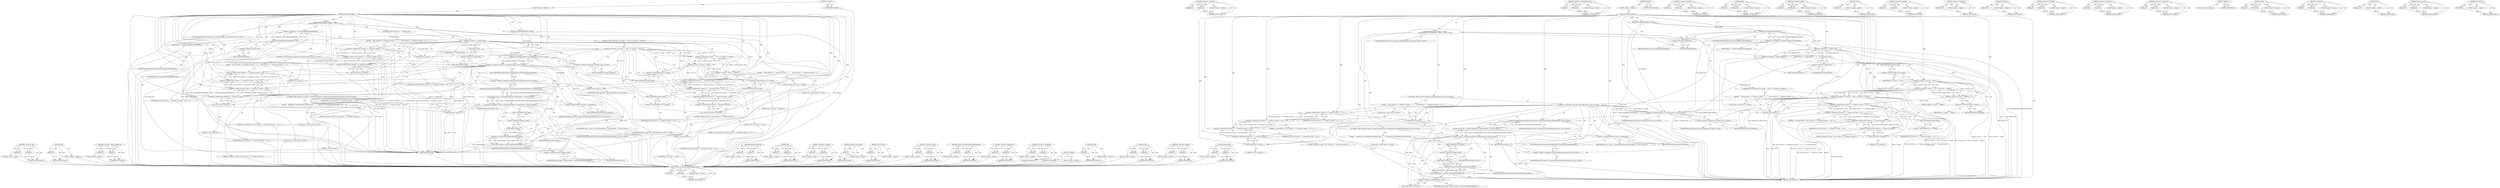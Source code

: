 digraph "IsAuthorized" {
vulnerable_197 [label=<(METHOD,SpdyUtils.GetHostNameFromHeaderBlock)>];
vulnerable_198 [label=<(PARAM,p1)>];
vulnerable_199 [label=<(PARAM,p2)>];
vulnerable_200 [label=<(BLOCK,&lt;empty&gt;,&lt;empty&gt;)>];
vulnerable_201 [label=<(METHOD_RETURN,ANY)>];
vulnerable_150 [label=<(METHOD,&lt;operator&gt;.notEquals)>];
vulnerable_151 [label=<(PARAM,p1)>];
vulnerable_152 [label=<(PARAM,p2)>];
vulnerable_153 [label=<(BLOCK,&lt;empty&gt;,&lt;empty&gt;)>];
vulnerable_154 [label=<(METHOD_RETURN,ANY)>];
vulnerable_173 [label=<(METHOD,&lt;operator&gt;.indirectFieldAccess)>];
vulnerable_174 [label=<(PARAM,p1)>];
vulnerable_175 [label=<(PARAM,p2)>];
vulnerable_176 [label=<(BLOCK,&lt;empty&gt;,&lt;empty&gt;)>];
vulnerable_177 [label=<(METHOD_RETURN,ANY)>];
vulnerable_6 [label=<(METHOD,&lt;global&gt;)<SUB>1</SUB>>];
vulnerable_7 [label=<(BLOCK,&lt;empty&gt;,&lt;empty&gt;)<SUB>1</SUB>>];
vulnerable_8 [label=<(METHOD,OnPromiseHeaders)<SUB>1</SUB>>];
vulnerable_9 [label=<(PARAM,const SpdyHeaderBlock&amp; headers)<SUB>1</SUB>>];
vulnerable_10 [label="<(BLOCK,{
   SpdyHeaderBlock::const_iterator it = heade...,{
   SpdyHeaderBlock::const_iterator it = heade...)<SUB>1</SUB>>"];
vulnerable_11 [label="<(LOCAL,SpdyHeaderBlock.const_iterator it: SpdyHeaderBlock.const_iterator)<SUB>2</SUB>>"];
vulnerable_12 [label=<(&lt;operator&gt;.assignment,it = headers.find(kHttp2MethodHeader))<SUB>2</SUB>>];
vulnerable_13 [label=<(IDENTIFIER,it,it = headers.find(kHttp2MethodHeader))<SUB>2</SUB>>];
vulnerable_14 [label=<(find,headers.find(kHttp2MethodHeader))<SUB>2</SUB>>];
vulnerable_15 [label=<(&lt;operator&gt;.fieldAccess,headers.find)<SUB>2</SUB>>];
vulnerable_16 [label=<(IDENTIFIER,headers,headers.find(kHttp2MethodHeader))<SUB>2</SUB>>];
vulnerable_17 [label=<(FIELD_IDENTIFIER,find,find)<SUB>2</SUB>>];
vulnerable_18 [label=<(IDENTIFIER,kHttp2MethodHeader,headers.find(kHttp2MethodHeader))<SUB>2</SUB>>];
vulnerable_19 [label=<(DCHECK,DCHECK(it != headers.end()))<SUB>3</SUB>>];
vulnerable_20 [label=<(&lt;operator&gt;.notEquals,it != headers.end())<SUB>3</SUB>>];
vulnerable_21 [label=<(IDENTIFIER,it,it != headers.end())<SUB>3</SUB>>];
vulnerable_22 [label=<(end,headers.end())<SUB>3</SUB>>];
vulnerable_23 [label=<(&lt;operator&gt;.fieldAccess,headers.end)<SUB>3</SUB>>];
vulnerable_24 [label=<(IDENTIFIER,headers,headers.end())<SUB>3</SUB>>];
vulnerable_25 [label=<(FIELD_IDENTIFIER,end,end)<SUB>3</SUB>>];
vulnerable_26 [label=<(CONTROL_STRUCTURE,IF,if (!(it-&gt;second == &quot;GET&quot; || it-&gt;second == &quot;HEAD&quot;)))<SUB>4</SUB>>];
vulnerable_27 [label=<(&lt;operator&gt;.logicalNot,!(it-&gt;second == &quot;GET&quot; || it-&gt;second == &quot;HEAD&quot;))<SUB>4</SUB>>];
vulnerable_28 [label=<(&lt;operator&gt;.logicalOr,it-&gt;second == &quot;GET&quot; || it-&gt;second == &quot;HEAD&quot;)<SUB>4</SUB>>];
vulnerable_29 [label=<(&lt;operator&gt;.equals,it-&gt;second == &quot;GET&quot;)<SUB>4</SUB>>];
vulnerable_30 [label=<(&lt;operator&gt;.indirectFieldAccess,it-&gt;second)<SUB>4</SUB>>];
vulnerable_31 [label=<(IDENTIFIER,it,it-&gt;second == &quot;GET&quot;)<SUB>4</SUB>>];
vulnerable_32 [label=<(FIELD_IDENTIFIER,second,second)<SUB>4</SUB>>];
vulnerable_33 [label=<(LITERAL,&quot;GET&quot;,it-&gt;second == &quot;GET&quot;)<SUB>4</SUB>>];
vulnerable_34 [label=<(&lt;operator&gt;.equals,it-&gt;second == &quot;HEAD&quot;)<SUB>4</SUB>>];
vulnerable_35 [label=<(&lt;operator&gt;.indirectFieldAccess,it-&gt;second)<SUB>4</SUB>>];
vulnerable_36 [label=<(IDENTIFIER,it,it-&gt;second == &quot;HEAD&quot;)<SUB>4</SUB>>];
vulnerable_37 [label=<(FIELD_IDENTIFIER,second,second)<SUB>4</SUB>>];
vulnerable_38 [label=<(LITERAL,&quot;HEAD&quot;,it-&gt;second == &quot;HEAD&quot;)<SUB>4</SUB>>];
vulnerable_39 [label=<(BLOCK,{
     QUIC_DVLOG(1) &lt;&lt; &quot;Promise for stream &quot; &lt;...,{
     QUIC_DVLOG(1) &lt;&lt; &quot;Promise for stream &quot; &lt;...)<SUB>4</SUB>>];
vulnerable_40 [label=<(&lt;operator&gt;.shiftLeft,QUIC_DVLOG(1) &lt;&lt; &quot;Promise for stream &quot; &lt;&lt; id_ &lt;...)<SUB>5</SUB>>];
vulnerable_41 [label=<(&lt;operator&gt;.shiftLeft,QUIC_DVLOG(1) &lt;&lt; &quot;Promise for stream &quot; &lt;&lt; id_ &lt;...)<SUB>5</SUB>>];
vulnerable_42 [label=<(&lt;operator&gt;.shiftLeft,QUIC_DVLOG(1) &lt;&lt; &quot;Promise for stream &quot; &lt;&lt; id_)<SUB>5</SUB>>];
vulnerable_43 [label=<(&lt;operator&gt;.shiftLeft,QUIC_DVLOG(1) &lt;&lt; &quot;Promise for stream &quot;)<SUB>5</SUB>>];
vulnerable_44 [label=<(QUIC_DVLOG,QUIC_DVLOG(1))<SUB>5</SUB>>];
vulnerable_45 [label=<(LITERAL,1,QUIC_DVLOG(1))<SUB>5</SUB>>];
vulnerable_46 [label=<(LITERAL,&quot;Promise for stream &quot;,QUIC_DVLOG(1) &lt;&lt; &quot;Promise for stream &quot;)<SUB>5</SUB>>];
vulnerable_47 [label=<(IDENTIFIER,id_,QUIC_DVLOG(1) &lt;&lt; &quot;Promise for stream &quot; &lt;&lt; id_)<SUB>5</SUB>>];
vulnerable_48 [label=<(LITERAL,&quot; has invalid method &quot;,QUIC_DVLOG(1) &lt;&lt; &quot;Promise for stream &quot; &lt;&lt; id_ &lt;...)<SUB>5</SUB>>];
vulnerable_49 [label=<(&lt;operator&gt;.indirectFieldAccess,it-&gt;second)<SUB>6</SUB>>];
vulnerable_50 [label=<(IDENTIFIER,it,QUIC_DVLOG(1) &lt;&lt; &quot;Promise for stream &quot; &lt;&lt; id_ &lt;...)<SUB>6</SUB>>];
vulnerable_51 [label=<(FIELD_IDENTIFIER,second,second)<SUB>6</SUB>>];
vulnerable_52 [label="<(LOCAL,Reset : Reset)<SUB>7</SUB>>"];
vulnerable_53 [label=<(RETURN,return;,return;)<SUB>8</SUB>>];
vulnerable_54 [label="<(CONTROL_STRUCTURE,IF,if (!SpdyUtils::UrlIsValid(headers)))<SUB>10</SUB>>"];
vulnerable_55 [label="<(&lt;operator&gt;.logicalNot,!SpdyUtils::UrlIsValid(headers))<SUB>10</SUB>>"];
vulnerable_56 [label="<(SpdyUtils.UrlIsValid,SpdyUtils::UrlIsValid(headers))<SUB>10</SUB>>"];
vulnerable_57 [label="<(&lt;operator&gt;.fieldAccess,SpdyUtils::UrlIsValid)<SUB>10</SUB>>"];
vulnerable_58 [label="<(IDENTIFIER,SpdyUtils,SpdyUtils::UrlIsValid(headers))<SUB>10</SUB>>"];
vulnerable_59 [label=<(FIELD_IDENTIFIER,UrlIsValid,UrlIsValid)<SUB>10</SUB>>];
vulnerable_60 [label="<(IDENTIFIER,headers,SpdyUtils::UrlIsValid(headers))<SUB>10</SUB>>"];
vulnerable_61 [label=<(BLOCK,{
    QUIC_DVLOG(1) &lt;&lt; &quot;Promise for stream &quot; &lt;&lt;...,{
    QUIC_DVLOG(1) &lt;&lt; &quot;Promise for stream &quot; &lt;&lt;...)<SUB>10</SUB>>];
vulnerable_62 [label=<(&lt;operator&gt;.shiftLeft,QUIC_DVLOG(1) &lt;&lt; &quot;Promise for stream &quot; &lt;&lt; id_ &lt;...)<SUB>11</SUB>>];
vulnerable_63 [label=<(&lt;operator&gt;.shiftLeft,QUIC_DVLOG(1) &lt;&lt; &quot;Promise for stream &quot; &lt;&lt; id_ &lt;...)<SUB>11</SUB>>];
vulnerable_64 [label=<(&lt;operator&gt;.shiftLeft,QUIC_DVLOG(1) &lt;&lt; &quot;Promise for stream &quot; &lt;&lt; id_)<SUB>11</SUB>>];
vulnerable_65 [label=<(&lt;operator&gt;.shiftLeft,QUIC_DVLOG(1) &lt;&lt; &quot;Promise for stream &quot;)<SUB>11</SUB>>];
vulnerable_66 [label=<(QUIC_DVLOG,QUIC_DVLOG(1))<SUB>11</SUB>>];
vulnerable_67 [label=<(LITERAL,1,QUIC_DVLOG(1))<SUB>11</SUB>>];
vulnerable_68 [label=<(LITERAL,&quot;Promise for stream &quot;,QUIC_DVLOG(1) &lt;&lt; &quot;Promise for stream &quot;)<SUB>11</SUB>>];
vulnerable_69 [label=<(IDENTIFIER,id_,QUIC_DVLOG(1) &lt;&lt; &quot;Promise for stream &quot; &lt;&lt; id_)<SUB>11</SUB>>];
vulnerable_70 [label=<(LITERAL,&quot; has invalid URL &quot;,QUIC_DVLOG(1) &lt;&lt; &quot;Promise for stream &quot; &lt;&lt; id_ &lt;...)<SUB>11</SUB>>];
vulnerable_71 [label=<(IDENTIFIER,url_,QUIC_DVLOG(1) &lt;&lt; &quot;Promise for stream &quot; &lt;&lt; id_ &lt;...)<SUB>12</SUB>>];
vulnerable_72 [label="<(LOCAL,Reset : Reset)<SUB>13</SUB>>"];
vulnerable_73 [label=<(RETURN,return;,return;)<SUB>14</SUB>>];
vulnerable_74 [label="<(CONTROL_STRUCTURE,IF,if (!session_-&gt;IsAuthorized(SpdyUtils::GetHostNameFromHeaderBlock(headers))))<SUB>16</SUB>>"];
vulnerable_75 [label="<(&lt;operator&gt;.logicalNot,!session_-&gt;IsAuthorized(SpdyUtils::GetHostNameF...)<SUB>16</SUB>>"];
vulnerable_76 [label="<(IsAuthorized,session_-&gt;IsAuthorized(SpdyUtils::GetHostNameFr...)<SUB>16</SUB>>"];
vulnerable_77 [label=<(&lt;operator&gt;.indirectFieldAccess,session_-&gt;IsAuthorized)<SUB>16</SUB>>];
vulnerable_78 [label="<(IDENTIFIER,session_,session_-&gt;IsAuthorized(SpdyUtils::GetHostNameFr...)<SUB>16</SUB>>"];
vulnerable_79 [label=<(FIELD_IDENTIFIER,IsAuthorized,IsAuthorized)<SUB>16</SUB>>];
vulnerable_80 [label="<(SpdyUtils.GetHostNameFromHeaderBlock,SpdyUtils::GetHostNameFromHeaderBlock(headers))<SUB>16</SUB>>"];
vulnerable_81 [label="<(&lt;operator&gt;.fieldAccess,SpdyUtils::GetHostNameFromHeaderBlock)<SUB>16</SUB>>"];
vulnerable_82 [label="<(IDENTIFIER,SpdyUtils,SpdyUtils::GetHostNameFromHeaderBlock(headers))<SUB>16</SUB>>"];
vulnerable_83 [label=<(FIELD_IDENTIFIER,GetHostNameFromHeaderBlock,GetHostNameFromHeaderBlock)<SUB>16</SUB>>];
vulnerable_84 [label="<(IDENTIFIER,headers,SpdyUtils::GetHostNameFromHeaderBlock(headers))<SUB>16</SUB>>"];
vulnerable_85 [label=<(BLOCK,{
    Reset(QUIC_UNAUTHORIZED_PROMISE_URL);
   ...,{
    Reset(QUIC_UNAUTHORIZED_PROMISE_URL);
   ...)<SUB>16</SUB>>];
vulnerable_86 [label="<(LOCAL,Reset : Reset)<SUB>17</SUB>>"];
vulnerable_87 [label=<(RETURN,return;,return;)<SUB>18</SUB>>];
vulnerable_88 [label=<(reset,request_headers_.reset(new SpdyHeaderBlock(head...)<SUB>20</SUB>>];
vulnerable_89 [label=<(&lt;operator&gt;.fieldAccess,request_headers_.reset)<SUB>20</SUB>>];
vulnerable_90 [label=<(IDENTIFIER,request_headers_,request_headers_.reset(new SpdyHeaderBlock(head...)<SUB>20</SUB>>];
vulnerable_91 [label=<(FIELD_IDENTIFIER,reset,reset)<SUB>20</SUB>>];
vulnerable_92 [label=<(&lt;operator&gt;.new,new SpdyHeaderBlock(headers.Clone()))<SUB>20</SUB>>];
vulnerable_93 [label=<(IDENTIFIER,SpdyHeaderBlock,new SpdyHeaderBlock(headers.Clone()))<SUB>20</SUB>>];
vulnerable_94 [label=<(Clone,headers.Clone())<SUB>20</SUB>>];
vulnerable_95 [label=<(&lt;operator&gt;.fieldAccess,headers.Clone)<SUB>20</SUB>>];
vulnerable_96 [label=<(IDENTIFIER,headers,headers.Clone())<SUB>20</SUB>>];
vulnerable_97 [label=<(FIELD_IDENTIFIER,Clone,Clone)<SUB>20</SUB>>];
vulnerable_98 [label=<(METHOD_RETURN,void)<SUB>1</SUB>>];
vulnerable_100 [label=<(METHOD_RETURN,ANY)<SUB>1</SUB>>];
vulnerable_178 [label=<(METHOD,&lt;operator&gt;.shiftLeft)>];
vulnerable_179 [label=<(PARAM,p1)>];
vulnerable_180 [label=<(PARAM,p2)>];
vulnerable_181 [label=<(BLOCK,&lt;empty&gt;,&lt;empty&gt;)>];
vulnerable_182 [label=<(METHOD_RETURN,ANY)>];
vulnerable_136 [label=<(METHOD,find)>];
vulnerable_137 [label=<(PARAM,p1)>];
vulnerable_138 [label=<(PARAM,p2)>];
vulnerable_139 [label=<(BLOCK,&lt;empty&gt;,&lt;empty&gt;)>];
vulnerable_140 [label=<(METHOD_RETURN,ANY)>];
vulnerable_168 [label=<(METHOD,&lt;operator&gt;.equals)>];
vulnerable_169 [label=<(PARAM,p1)>];
vulnerable_170 [label=<(PARAM,p2)>];
vulnerable_171 [label=<(BLOCK,&lt;empty&gt;,&lt;empty&gt;)>];
vulnerable_172 [label=<(METHOD_RETURN,ANY)>];
vulnerable_212 [label=<(METHOD,Clone)>];
vulnerable_213 [label=<(PARAM,p1)>];
vulnerable_214 [label=<(BLOCK,&lt;empty&gt;,&lt;empty&gt;)>];
vulnerable_215 [label=<(METHOD_RETURN,ANY)>];
vulnerable_163 [label=<(METHOD,&lt;operator&gt;.logicalOr)>];
vulnerable_164 [label=<(PARAM,p1)>];
vulnerable_165 [label=<(PARAM,p2)>];
vulnerable_166 [label=<(BLOCK,&lt;empty&gt;,&lt;empty&gt;)>];
vulnerable_167 [label=<(METHOD_RETURN,ANY)>];
vulnerable_159 [label=<(METHOD,&lt;operator&gt;.logicalNot)>];
vulnerable_160 [label=<(PARAM,p1)>];
vulnerable_161 [label=<(BLOCK,&lt;empty&gt;,&lt;empty&gt;)>];
vulnerable_162 [label=<(METHOD_RETURN,ANY)>];
vulnerable_146 [label=<(METHOD,DCHECK)>];
vulnerable_147 [label=<(PARAM,p1)>];
vulnerable_148 [label=<(BLOCK,&lt;empty&gt;,&lt;empty&gt;)>];
vulnerable_149 [label=<(METHOD_RETURN,ANY)>];
vulnerable_187 [label=<(METHOD,SpdyUtils.UrlIsValid)>];
vulnerable_188 [label=<(PARAM,p1)>];
vulnerable_189 [label=<(PARAM,p2)>];
vulnerable_190 [label=<(BLOCK,&lt;empty&gt;,&lt;empty&gt;)>];
vulnerable_191 [label=<(METHOD_RETURN,ANY)>];
vulnerable_141 [label=<(METHOD,&lt;operator&gt;.fieldAccess)>];
vulnerable_142 [label=<(PARAM,p1)>];
vulnerable_143 [label=<(PARAM,p2)>];
vulnerable_144 [label=<(BLOCK,&lt;empty&gt;,&lt;empty&gt;)>];
vulnerable_145 [label=<(METHOD_RETURN,ANY)>];
vulnerable_131 [label=<(METHOD,&lt;operator&gt;.assignment)>];
vulnerable_132 [label=<(PARAM,p1)>];
vulnerable_133 [label=<(PARAM,p2)>];
vulnerable_134 [label=<(BLOCK,&lt;empty&gt;,&lt;empty&gt;)>];
vulnerable_135 [label=<(METHOD_RETURN,ANY)>];
vulnerable_125 [label=<(METHOD,&lt;global&gt;)<SUB>1</SUB>>];
vulnerable_126 [label=<(BLOCK,&lt;empty&gt;,&lt;empty&gt;)>];
vulnerable_127 [label=<(METHOD_RETURN,ANY)>];
vulnerable_202 [label=<(METHOD,reset)>];
vulnerable_203 [label=<(PARAM,p1)>];
vulnerable_204 [label=<(PARAM,p2)>];
vulnerable_205 [label=<(BLOCK,&lt;empty&gt;,&lt;empty&gt;)>];
vulnerable_206 [label=<(METHOD_RETURN,ANY)>];
vulnerable_192 [label=<(METHOD,IsAuthorized)>];
vulnerable_193 [label=<(PARAM,p1)>];
vulnerable_194 [label=<(PARAM,p2)>];
vulnerable_195 [label=<(BLOCK,&lt;empty&gt;,&lt;empty&gt;)>];
vulnerable_196 [label=<(METHOD_RETURN,ANY)>];
vulnerable_155 [label=<(METHOD,end)>];
vulnerable_156 [label=<(PARAM,p1)>];
vulnerable_157 [label=<(BLOCK,&lt;empty&gt;,&lt;empty&gt;)>];
vulnerable_158 [label=<(METHOD_RETURN,ANY)>];
vulnerable_207 [label=<(METHOD,&lt;operator&gt;.new)>];
vulnerable_208 [label=<(PARAM,p1)>];
vulnerable_209 [label=<(PARAM,p2)>];
vulnerable_210 [label=<(BLOCK,&lt;empty&gt;,&lt;empty&gt;)>];
vulnerable_211 [label=<(METHOD_RETURN,ANY)>];
vulnerable_183 [label=<(METHOD,QUIC_DVLOG)>];
vulnerable_184 [label=<(PARAM,p1)>];
vulnerable_185 [label=<(BLOCK,&lt;empty&gt;,&lt;empty&gt;)>];
vulnerable_186 [label=<(METHOD_RETURN,ANY)>];
fixed_211 [label=<(METHOD,&lt;operator&gt;.new)>];
fixed_212 [label=<(PARAM,p1)>];
fixed_213 [label=<(PARAM,p2)>];
fixed_214 [label=<(BLOCK,&lt;empty&gt;,&lt;empty&gt;)>];
fixed_215 [label=<(METHOD_RETURN,ANY)>];
fixed_164 [label=<(METHOD,end)>];
fixed_165 [label=<(PARAM,p1)>];
fixed_166 [label=<(BLOCK,&lt;empty&gt;,&lt;empty&gt;)>];
fixed_167 [label=<(METHOD_RETURN,ANY)>];
fixed_186 [label=<(METHOD,&lt;operator&gt;.indirectFieldAccess)>];
fixed_187 [label=<(PARAM,p1)>];
fixed_188 [label=<(PARAM,p2)>];
fixed_189 [label=<(BLOCK,&lt;empty&gt;,&lt;empty&gt;)>];
fixed_190 [label=<(METHOD_RETURN,ANY)>];
fixed_6 [label=<(METHOD,&lt;global&gt;)<SUB>1</SUB>>];
fixed_7 [label=<(BLOCK,&lt;empty&gt;,&lt;empty&gt;)<SUB>1</SUB>>];
fixed_8 [label=<(METHOD,OnPromiseHeaders)<SUB>1</SUB>>];
fixed_9 [label=<(PARAM,const SpdyHeaderBlock&amp; headers)<SUB>1</SUB>>];
fixed_10 [label="<(BLOCK,{
   SpdyHeaderBlock::const_iterator it = heade...,{
   SpdyHeaderBlock::const_iterator it = heade...)<SUB>1</SUB>>"];
fixed_11 [label="<(LOCAL,SpdyHeaderBlock.const_iterator it: SpdyHeaderBlock.const_iterator)<SUB>2</SUB>>"];
fixed_12 [label=<(&lt;operator&gt;.assignment,it = headers.find(kHttp2MethodHeader))<SUB>2</SUB>>];
fixed_13 [label=<(IDENTIFIER,it,it = headers.find(kHttp2MethodHeader))<SUB>2</SUB>>];
fixed_14 [label=<(find,headers.find(kHttp2MethodHeader))<SUB>2</SUB>>];
fixed_15 [label=<(&lt;operator&gt;.fieldAccess,headers.find)<SUB>2</SUB>>];
fixed_16 [label=<(IDENTIFIER,headers,headers.find(kHttp2MethodHeader))<SUB>2</SUB>>];
fixed_17 [label=<(FIELD_IDENTIFIER,find,find)<SUB>2</SUB>>];
fixed_18 [label=<(IDENTIFIER,kHttp2MethodHeader,headers.find(kHttp2MethodHeader))<SUB>2</SUB>>];
fixed_19 [label=<(CONTROL_STRUCTURE,IF,if (it == headers.end()))<SUB>3</SUB>>];
fixed_20 [label=<(&lt;operator&gt;.equals,it == headers.end())<SUB>3</SUB>>];
fixed_21 [label=<(IDENTIFIER,it,it == headers.end())<SUB>3</SUB>>];
fixed_22 [label=<(end,headers.end())<SUB>3</SUB>>];
fixed_23 [label=<(&lt;operator&gt;.fieldAccess,headers.end)<SUB>3</SUB>>];
fixed_24 [label=<(IDENTIFIER,headers,headers.end())<SUB>3</SUB>>];
fixed_25 [label=<(FIELD_IDENTIFIER,end,end)<SUB>3</SUB>>];
fixed_26 [label=<(BLOCK,{
    QUIC_DVLOG(1) &lt;&lt; &quot;Promise for stream &quot; &lt;&lt;...,{
    QUIC_DVLOG(1) &lt;&lt; &quot;Promise for stream &quot; &lt;&lt;...)<SUB>3</SUB>>];
fixed_27 [label=<(&lt;operator&gt;.shiftLeft,QUIC_DVLOG(1) &lt;&lt; &quot;Promise for stream &quot; &lt;&lt; id_ &lt;...)<SUB>4</SUB>>];
fixed_28 [label=<(&lt;operator&gt;.shiftLeft,QUIC_DVLOG(1) &lt;&lt; &quot;Promise for stream &quot; &lt;&lt; id_)<SUB>4</SUB>>];
fixed_29 [label=<(&lt;operator&gt;.shiftLeft,QUIC_DVLOG(1) &lt;&lt; &quot;Promise for stream &quot;)<SUB>4</SUB>>];
fixed_30 [label=<(QUIC_DVLOG,QUIC_DVLOG(1))<SUB>4</SUB>>];
fixed_31 [label=<(LITERAL,1,QUIC_DVLOG(1))<SUB>4</SUB>>];
fixed_32 [label=<(LITERAL,&quot;Promise for stream &quot;,QUIC_DVLOG(1) &lt;&lt; &quot;Promise for stream &quot;)<SUB>4</SUB>>];
fixed_33 [label=<(IDENTIFIER,id_,QUIC_DVLOG(1) &lt;&lt; &quot;Promise for stream &quot; &lt;&lt; id_)<SUB>4</SUB>>];
fixed_34 [label=<(LITERAL,&quot; has no method&quot;,QUIC_DVLOG(1) &lt;&lt; &quot;Promise for stream &quot; &lt;&lt; id_ &lt;...)<SUB>4</SUB>>];
fixed_35 [label="<(LOCAL,Reset : Reset)<SUB>5</SUB>>"];
fixed_36 [label=<(RETURN,return;,return;)<SUB>6</SUB>>];
fixed_37 [label=<(CONTROL_STRUCTURE,IF,if (!(it-&gt;second == &quot;GET&quot; || it-&gt;second == &quot;HEAD&quot;)))<SUB>8</SUB>>];
fixed_38 [label=<(&lt;operator&gt;.logicalNot,!(it-&gt;second == &quot;GET&quot; || it-&gt;second == &quot;HEAD&quot;))<SUB>8</SUB>>];
fixed_39 [label=<(&lt;operator&gt;.logicalOr,it-&gt;second == &quot;GET&quot; || it-&gt;second == &quot;HEAD&quot;)<SUB>8</SUB>>];
fixed_40 [label=<(&lt;operator&gt;.equals,it-&gt;second == &quot;GET&quot;)<SUB>8</SUB>>];
fixed_41 [label=<(&lt;operator&gt;.indirectFieldAccess,it-&gt;second)<SUB>8</SUB>>];
fixed_42 [label=<(IDENTIFIER,it,it-&gt;second == &quot;GET&quot;)<SUB>8</SUB>>];
fixed_43 [label=<(FIELD_IDENTIFIER,second,second)<SUB>8</SUB>>];
fixed_44 [label=<(LITERAL,&quot;GET&quot;,it-&gt;second == &quot;GET&quot;)<SUB>8</SUB>>];
fixed_45 [label=<(&lt;operator&gt;.equals,it-&gt;second == &quot;HEAD&quot;)<SUB>8</SUB>>];
fixed_46 [label=<(&lt;operator&gt;.indirectFieldAccess,it-&gt;second)<SUB>8</SUB>>];
fixed_47 [label=<(IDENTIFIER,it,it-&gt;second == &quot;HEAD&quot;)<SUB>8</SUB>>];
fixed_48 [label=<(FIELD_IDENTIFIER,second,second)<SUB>8</SUB>>];
fixed_49 [label=<(LITERAL,&quot;HEAD&quot;,it-&gt;second == &quot;HEAD&quot;)<SUB>8</SUB>>];
fixed_50 [label=<(BLOCK,{
     QUIC_DVLOG(1) &lt;&lt; &quot;Promise for stream &quot; &lt;...,{
     QUIC_DVLOG(1) &lt;&lt; &quot;Promise for stream &quot; &lt;...)<SUB>8</SUB>>];
fixed_51 [label=<(&lt;operator&gt;.shiftLeft,QUIC_DVLOG(1) &lt;&lt; &quot;Promise for stream &quot; &lt;&lt; id_ &lt;...)<SUB>9</SUB>>];
fixed_52 [label=<(&lt;operator&gt;.shiftLeft,QUIC_DVLOG(1) &lt;&lt; &quot;Promise for stream &quot; &lt;&lt; id_ &lt;...)<SUB>9</SUB>>];
fixed_53 [label=<(&lt;operator&gt;.shiftLeft,QUIC_DVLOG(1) &lt;&lt; &quot;Promise for stream &quot; &lt;&lt; id_)<SUB>9</SUB>>];
fixed_54 [label=<(&lt;operator&gt;.shiftLeft,QUIC_DVLOG(1) &lt;&lt; &quot;Promise for stream &quot;)<SUB>9</SUB>>];
fixed_55 [label=<(QUIC_DVLOG,QUIC_DVLOG(1))<SUB>9</SUB>>];
fixed_56 [label=<(LITERAL,1,QUIC_DVLOG(1))<SUB>9</SUB>>];
fixed_57 [label=<(LITERAL,&quot;Promise for stream &quot;,QUIC_DVLOG(1) &lt;&lt; &quot;Promise for stream &quot;)<SUB>9</SUB>>];
fixed_58 [label=<(IDENTIFIER,id_,QUIC_DVLOG(1) &lt;&lt; &quot;Promise for stream &quot; &lt;&lt; id_)<SUB>9</SUB>>];
fixed_59 [label=<(LITERAL,&quot; has invalid method &quot;,QUIC_DVLOG(1) &lt;&lt; &quot;Promise for stream &quot; &lt;&lt; id_ &lt;...)<SUB>9</SUB>>];
fixed_60 [label=<(&lt;operator&gt;.indirectFieldAccess,it-&gt;second)<SUB>10</SUB>>];
fixed_61 [label=<(IDENTIFIER,it,QUIC_DVLOG(1) &lt;&lt; &quot;Promise for stream &quot; &lt;&lt; id_ &lt;...)<SUB>10</SUB>>];
fixed_62 [label=<(FIELD_IDENTIFIER,second,second)<SUB>10</SUB>>];
fixed_63 [label="<(LOCAL,Reset : Reset)<SUB>11</SUB>>"];
fixed_64 [label=<(RETURN,return;,return;)<SUB>12</SUB>>];
fixed_65 [label="<(CONTROL_STRUCTURE,IF,if (!SpdyUtils::UrlIsValid(headers)))<SUB>14</SUB>>"];
fixed_66 [label="<(&lt;operator&gt;.logicalNot,!SpdyUtils::UrlIsValid(headers))<SUB>14</SUB>>"];
fixed_67 [label="<(SpdyUtils.UrlIsValid,SpdyUtils::UrlIsValid(headers))<SUB>14</SUB>>"];
fixed_68 [label="<(&lt;operator&gt;.fieldAccess,SpdyUtils::UrlIsValid)<SUB>14</SUB>>"];
fixed_69 [label="<(IDENTIFIER,SpdyUtils,SpdyUtils::UrlIsValid(headers))<SUB>14</SUB>>"];
fixed_70 [label=<(FIELD_IDENTIFIER,UrlIsValid,UrlIsValid)<SUB>14</SUB>>];
fixed_71 [label="<(IDENTIFIER,headers,SpdyUtils::UrlIsValid(headers))<SUB>14</SUB>>"];
fixed_72 [label=<(BLOCK,{
    QUIC_DVLOG(1) &lt;&lt; &quot;Promise for stream &quot; &lt;&lt;...,{
    QUIC_DVLOG(1) &lt;&lt; &quot;Promise for stream &quot; &lt;&lt;...)<SUB>14</SUB>>];
fixed_73 [label=<(&lt;operator&gt;.shiftLeft,QUIC_DVLOG(1) &lt;&lt; &quot;Promise for stream &quot; &lt;&lt; id_ &lt;...)<SUB>15</SUB>>];
fixed_74 [label=<(&lt;operator&gt;.shiftLeft,QUIC_DVLOG(1) &lt;&lt; &quot;Promise for stream &quot; &lt;&lt; id_ &lt;...)<SUB>15</SUB>>];
fixed_75 [label=<(&lt;operator&gt;.shiftLeft,QUIC_DVLOG(1) &lt;&lt; &quot;Promise for stream &quot; &lt;&lt; id_)<SUB>15</SUB>>];
fixed_76 [label=<(&lt;operator&gt;.shiftLeft,QUIC_DVLOG(1) &lt;&lt; &quot;Promise for stream &quot;)<SUB>15</SUB>>];
fixed_77 [label=<(QUIC_DVLOG,QUIC_DVLOG(1))<SUB>15</SUB>>];
fixed_78 [label=<(LITERAL,1,QUIC_DVLOG(1))<SUB>15</SUB>>];
fixed_79 [label=<(LITERAL,&quot;Promise for stream &quot;,QUIC_DVLOG(1) &lt;&lt; &quot;Promise for stream &quot;)<SUB>15</SUB>>];
fixed_80 [label=<(IDENTIFIER,id_,QUIC_DVLOG(1) &lt;&lt; &quot;Promise for stream &quot; &lt;&lt; id_)<SUB>15</SUB>>];
fixed_81 [label=<(LITERAL,&quot; has invalid URL &quot;,QUIC_DVLOG(1) &lt;&lt; &quot;Promise for stream &quot; &lt;&lt; id_ &lt;...)<SUB>15</SUB>>];
fixed_82 [label=<(IDENTIFIER,url_,QUIC_DVLOG(1) &lt;&lt; &quot;Promise for stream &quot; &lt;&lt; id_ &lt;...)<SUB>16</SUB>>];
fixed_83 [label="<(LOCAL,Reset : Reset)<SUB>17</SUB>>"];
fixed_84 [label=<(RETURN,return;,return;)<SUB>18</SUB>>];
fixed_85 [label="<(CONTROL_STRUCTURE,IF,if (!session_-&gt;IsAuthorized(SpdyUtils::GetHostNameFromHeaderBlock(headers))))<SUB>20</SUB>>"];
fixed_86 [label="<(&lt;operator&gt;.logicalNot,!session_-&gt;IsAuthorized(SpdyUtils::GetHostNameF...)<SUB>20</SUB>>"];
fixed_87 [label="<(IsAuthorized,session_-&gt;IsAuthorized(SpdyUtils::GetHostNameFr...)<SUB>20</SUB>>"];
fixed_88 [label=<(&lt;operator&gt;.indirectFieldAccess,session_-&gt;IsAuthorized)<SUB>20</SUB>>];
fixed_89 [label="<(IDENTIFIER,session_,session_-&gt;IsAuthorized(SpdyUtils::GetHostNameFr...)<SUB>20</SUB>>"];
fixed_90 [label=<(FIELD_IDENTIFIER,IsAuthorized,IsAuthorized)<SUB>20</SUB>>];
fixed_91 [label="<(SpdyUtils.GetHostNameFromHeaderBlock,SpdyUtils::GetHostNameFromHeaderBlock(headers))<SUB>20</SUB>>"];
fixed_92 [label="<(&lt;operator&gt;.fieldAccess,SpdyUtils::GetHostNameFromHeaderBlock)<SUB>20</SUB>>"];
fixed_93 [label="<(IDENTIFIER,SpdyUtils,SpdyUtils::GetHostNameFromHeaderBlock(headers))<SUB>20</SUB>>"];
fixed_94 [label=<(FIELD_IDENTIFIER,GetHostNameFromHeaderBlock,GetHostNameFromHeaderBlock)<SUB>20</SUB>>];
fixed_95 [label="<(IDENTIFIER,headers,SpdyUtils::GetHostNameFromHeaderBlock(headers))<SUB>20</SUB>>"];
fixed_96 [label=<(BLOCK,{
    Reset(QUIC_UNAUTHORIZED_PROMISE_URL);
   ...,{
    Reset(QUIC_UNAUTHORIZED_PROMISE_URL);
   ...)<SUB>20</SUB>>];
fixed_97 [label="<(LOCAL,Reset : Reset)<SUB>21</SUB>>"];
fixed_98 [label=<(RETURN,return;,return;)<SUB>22</SUB>>];
fixed_99 [label=<(reset,request_headers_.reset(new SpdyHeaderBlock(head...)<SUB>24</SUB>>];
fixed_100 [label=<(&lt;operator&gt;.fieldAccess,request_headers_.reset)<SUB>24</SUB>>];
fixed_101 [label=<(IDENTIFIER,request_headers_,request_headers_.reset(new SpdyHeaderBlock(head...)<SUB>24</SUB>>];
fixed_102 [label=<(FIELD_IDENTIFIER,reset,reset)<SUB>24</SUB>>];
fixed_103 [label=<(&lt;operator&gt;.new,new SpdyHeaderBlock(headers.Clone()))<SUB>24</SUB>>];
fixed_104 [label=<(IDENTIFIER,SpdyHeaderBlock,new SpdyHeaderBlock(headers.Clone()))<SUB>24</SUB>>];
fixed_105 [label=<(Clone,headers.Clone())<SUB>24</SUB>>];
fixed_106 [label=<(&lt;operator&gt;.fieldAccess,headers.Clone)<SUB>24</SUB>>];
fixed_107 [label=<(IDENTIFIER,headers,headers.Clone())<SUB>24</SUB>>];
fixed_108 [label=<(FIELD_IDENTIFIER,Clone,Clone)<SUB>24</SUB>>];
fixed_109 [label=<(METHOD_RETURN,void)<SUB>1</SUB>>];
fixed_111 [label=<(METHOD_RETURN,ANY)<SUB>1</SUB>>];
fixed_191 [label=<(METHOD,SpdyUtils.UrlIsValid)>];
fixed_192 [label=<(PARAM,p1)>];
fixed_193 [label=<(PARAM,p2)>];
fixed_194 [label=<(BLOCK,&lt;empty&gt;,&lt;empty&gt;)>];
fixed_195 [label=<(METHOD_RETURN,ANY)>];
fixed_149 [label=<(METHOD,find)>];
fixed_150 [label=<(PARAM,p1)>];
fixed_151 [label=<(PARAM,p2)>];
fixed_152 [label=<(BLOCK,&lt;empty&gt;,&lt;empty&gt;)>];
fixed_153 [label=<(METHOD_RETURN,ANY)>];
fixed_181 [label=<(METHOD,&lt;operator&gt;.logicalOr)>];
fixed_182 [label=<(PARAM,p1)>];
fixed_183 [label=<(PARAM,p2)>];
fixed_184 [label=<(BLOCK,&lt;empty&gt;,&lt;empty&gt;)>];
fixed_185 [label=<(METHOD_RETURN,ANY)>];
fixed_177 [label=<(METHOD,&lt;operator&gt;.logicalNot)>];
fixed_178 [label=<(PARAM,p1)>];
fixed_179 [label=<(BLOCK,&lt;empty&gt;,&lt;empty&gt;)>];
fixed_180 [label=<(METHOD_RETURN,ANY)>];
fixed_173 [label=<(METHOD,QUIC_DVLOG)>];
fixed_174 [label=<(PARAM,p1)>];
fixed_175 [label=<(BLOCK,&lt;empty&gt;,&lt;empty&gt;)>];
fixed_176 [label=<(METHOD_RETURN,ANY)>];
fixed_159 [label=<(METHOD,&lt;operator&gt;.equals)>];
fixed_160 [label=<(PARAM,p1)>];
fixed_161 [label=<(PARAM,p2)>];
fixed_162 [label=<(BLOCK,&lt;empty&gt;,&lt;empty&gt;)>];
fixed_163 [label=<(METHOD_RETURN,ANY)>];
fixed_201 [label=<(METHOD,SpdyUtils.GetHostNameFromHeaderBlock)>];
fixed_202 [label=<(PARAM,p1)>];
fixed_203 [label=<(PARAM,p2)>];
fixed_204 [label=<(BLOCK,&lt;empty&gt;,&lt;empty&gt;)>];
fixed_205 [label=<(METHOD_RETURN,ANY)>];
fixed_154 [label=<(METHOD,&lt;operator&gt;.fieldAccess)>];
fixed_155 [label=<(PARAM,p1)>];
fixed_156 [label=<(PARAM,p2)>];
fixed_157 [label=<(BLOCK,&lt;empty&gt;,&lt;empty&gt;)>];
fixed_158 [label=<(METHOD_RETURN,ANY)>];
fixed_144 [label=<(METHOD,&lt;operator&gt;.assignment)>];
fixed_145 [label=<(PARAM,p1)>];
fixed_146 [label=<(PARAM,p2)>];
fixed_147 [label=<(BLOCK,&lt;empty&gt;,&lt;empty&gt;)>];
fixed_148 [label=<(METHOD_RETURN,ANY)>];
fixed_138 [label=<(METHOD,&lt;global&gt;)<SUB>1</SUB>>];
fixed_139 [label=<(BLOCK,&lt;empty&gt;,&lt;empty&gt;)>];
fixed_140 [label=<(METHOD_RETURN,ANY)>];
fixed_216 [label=<(METHOD,Clone)>];
fixed_217 [label=<(PARAM,p1)>];
fixed_218 [label=<(BLOCK,&lt;empty&gt;,&lt;empty&gt;)>];
fixed_219 [label=<(METHOD_RETURN,ANY)>];
fixed_206 [label=<(METHOD,reset)>];
fixed_207 [label=<(PARAM,p1)>];
fixed_208 [label=<(PARAM,p2)>];
fixed_209 [label=<(BLOCK,&lt;empty&gt;,&lt;empty&gt;)>];
fixed_210 [label=<(METHOD_RETURN,ANY)>];
fixed_168 [label=<(METHOD,&lt;operator&gt;.shiftLeft)>];
fixed_169 [label=<(PARAM,p1)>];
fixed_170 [label=<(PARAM,p2)>];
fixed_171 [label=<(BLOCK,&lt;empty&gt;,&lt;empty&gt;)>];
fixed_172 [label=<(METHOD_RETURN,ANY)>];
fixed_196 [label=<(METHOD,IsAuthorized)>];
fixed_197 [label=<(PARAM,p1)>];
fixed_198 [label=<(PARAM,p2)>];
fixed_199 [label=<(BLOCK,&lt;empty&gt;,&lt;empty&gt;)>];
fixed_200 [label=<(METHOD_RETURN,ANY)>];
vulnerable_197 -> vulnerable_198  [key=0, label="AST: "];
vulnerable_197 -> vulnerable_198  [key=1, label="DDG: "];
vulnerable_197 -> vulnerable_200  [key=0, label="AST: "];
vulnerable_197 -> vulnerable_199  [key=0, label="AST: "];
vulnerable_197 -> vulnerable_199  [key=1, label="DDG: "];
vulnerable_197 -> vulnerable_201  [key=0, label="AST: "];
vulnerable_197 -> vulnerable_201  [key=1, label="CFG: "];
vulnerable_198 -> vulnerable_201  [key=0, label="DDG: p1"];
vulnerable_199 -> vulnerable_201  [key=0, label="DDG: p2"];
vulnerable_150 -> vulnerable_151  [key=0, label="AST: "];
vulnerable_150 -> vulnerable_151  [key=1, label="DDG: "];
vulnerable_150 -> vulnerable_153  [key=0, label="AST: "];
vulnerable_150 -> vulnerable_152  [key=0, label="AST: "];
vulnerable_150 -> vulnerable_152  [key=1, label="DDG: "];
vulnerable_150 -> vulnerable_154  [key=0, label="AST: "];
vulnerable_150 -> vulnerable_154  [key=1, label="CFG: "];
vulnerable_151 -> vulnerable_154  [key=0, label="DDG: p1"];
vulnerable_152 -> vulnerable_154  [key=0, label="DDG: p2"];
vulnerable_173 -> vulnerable_174  [key=0, label="AST: "];
vulnerable_173 -> vulnerable_174  [key=1, label="DDG: "];
vulnerable_173 -> vulnerable_176  [key=0, label="AST: "];
vulnerable_173 -> vulnerable_175  [key=0, label="AST: "];
vulnerable_173 -> vulnerable_175  [key=1, label="DDG: "];
vulnerable_173 -> vulnerable_177  [key=0, label="AST: "];
vulnerable_173 -> vulnerable_177  [key=1, label="CFG: "];
vulnerable_174 -> vulnerable_177  [key=0, label="DDG: p1"];
vulnerable_175 -> vulnerable_177  [key=0, label="DDG: p2"];
vulnerable_6 -> vulnerable_7  [key=0, label="AST: "];
vulnerable_6 -> vulnerable_100  [key=0, label="AST: "];
vulnerable_6 -> vulnerable_100  [key=1, label="CFG: "];
vulnerable_7 -> vulnerable_8  [key=0, label="AST: "];
vulnerable_8 -> vulnerable_9  [key=0, label="AST: "];
vulnerable_8 -> vulnerable_9  [key=1, label="DDG: "];
vulnerable_8 -> vulnerable_10  [key=0, label="AST: "];
vulnerable_8 -> vulnerable_98  [key=0, label="AST: "];
vulnerable_8 -> vulnerable_17  [key=0, label="CFG: "];
vulnerable_8 -> vulnerable_14  [key=0, label="DDG: "];
vulnerable_8 -> vulnerable_20  [key=0, label="DDG: "];
vulnerable_8 -> vulnerable_53  [key=0, label="DDG: "];
vulnerable_8 -> vulnerable_73  [key=0, label="DDG: "];
vulnerable_8 -> vulnerable_87  [key=0, label="DDG: "];
vulnerable_8 -> vulnerable_92  [key=0, label="DDG: "];
vulnerable_8 -> vulnerable_56  [key=0, label="DDG: "];
vulnerable_8 -> vulnerable_62  [key=0, label="DDG: "];
vulnerable_8 -> vulnerable_29  [key=0, label="DDG: "];
vulnerable_8 -> vulnerable_34  [key=0, label="DDG: "];
vulnerable_8 -> vulnerable_41  [key=0, label="DDG: "];
vulnerable_8 -> vulnerable_63  [key=0, label="DDG: "];
vulnerable_8 -> vulnerable_80  [key=0, label="DDG: "];
vulnerable_8 -> vulnerable_42  [key=0, label="DDG: "];
vulnerable_8 -> vulnerable_64  [key=0, label="DDG: "];
vulnerable_8 -> vulnerable_43  [key=0, label="DDG: "];
vulnerable_8 -> vulnerable_65  [key=0, label="DDG: "];
vulnerable_8 -> vulnerable_44  [key=0, label="DDG: "];
vulnerable_8 -> vulnerable_66  [key=0, label="DDG: "];
vulnerable_9 -> vulnerable_98  [key=0, label="DDG: headers"];
vulnerable_9 -> vulnerable_14  [key=0, label="DDG: headers"];
vulnerable_9 -> vulnerable_22  [key=0, label="DDG: headers"];
vulnerable_9 -> vulnerable_56  [key=0, label="DDG: headers"];
vulnerable_10 -> vulnerable_11  [key=0, label="AST: "];
vulnerable_10 -> vulnerable_12  [key=0, label="AST: "];
vulnerable_10 -> vulnerable_19  [key=0, label="AST: "];
vulnerable_10 -> vulnerable_26  [key=0, label="AST: "];
vulnerable_10 -> vulnerable_54  [key=0, label="AST: "];
vulnerable_10 -> vulnerable_74  [key=0, label="AST: "];
vulnerable_10 -> vulnerable_88  [key=0, label="AST: "];
vulnerable_12 -> vulnerable_13  [key=0, label="AST: "];
vulnerable_12 -> vulnerable_14  [key=0, label="AST: "];
vulnerable_12 -> vulnerable_25  [key=0, label="CFG: "];
vulnerable_12 -> vulnerable_98  [key=0, label="DDG: headers.find(kHttp2MethodHeader)"];
vulnerable_12 -> vulnerable_98  [key=1, label="DDG: it = headers.find(kHttp2MethodHeader)"];
vulnerable_12 -> vulnerable_20  [key=0, label="DDG: it"];
vulnerable_14 -> vulnerable_15  [key=0, label="AST: "];
vulnerable_14 -> vulnerable_18  [key=0, label="AST: "];
vulnerable_14 -> vulnerable_12  [key=0, label="CFG: "];
vulnerable_14 -> vulnerable_12  [key=1, label="DDG: headers.find"];
vulnerable_14 -> vulnerable_12  [key=2, label="DDG: kHttp2MethodHeader"];
vulnerable_14 -> vulnerable_98  [key=0, label="DDG: headers.find"];
vulnerable_14 -> vulnerable_98  [key=1, label="DDG: kHttp2MethodHeader"];
vulnerable_14 -> vulnerable_56  [key=0, label="DDG: headers.find"];
vulnerable_15 -> vulnerable_16  [key=0, label="AST: "];
vulnerable_15 -> vulnerable_17  [key=0, label="AST: "];
vulnerable_15 -> vulnerable_14  [key=0, label="CFG: "];
vulnerable_17 -> vulnerable_15  [key=0, label="CFG: "];
vulnerable_19 -> vulnerable_20  [key=0, label="AST: "];
vulnerable_19 -> vulnerable_32  [key=0, label="CFG: "];
vulnerable_19 -> vulnerable_98  [key=0, label="DDG: it != headers.end()"];
vulnerable_19 -> vulnerable_98  [key=1, label="DDG: DCHECK(it != headers.end())"];
vulnerable_20 -> vulnerable_21  [key=0, label="AST: "];
vulnerable_20 -> vulnerable_22  [key=0, label="AST: "];
vulnerable_20 -> vulnerable_19  [key=0, label="CFG: "];
vulnerable_20 -> vulnerable_19  [key=1, label="DDG: it"];
vulnerable_20 -> vulnerable_19  [key=2, label="DDG: headers.end()"];
vulnerable_20 -> vulnerable_98  [key=0, label="DDG: it"];
vulnerable_20 -> vulnerable_98  [key=1, label="DDG: headers.end()"];
vulnerable_20 -> vulnerable_40  [key=0, label="DDG: it"];
vulnerable_20 -> vulnerable_29  [key=0, label="DDG: it"];
vulnerable_20 -> vulnerable_34  [key=0, label="DDG: it"];
vulnerable_22 -> vulnerable_23  [key=0, label="AST: "];
vulnerable_22 -> vulnerable_20  [key=0, label="CFG: "];
vulnerable_22 -> vulnerable_20  [key=1, label="DDG: headers.end"];
vulnerable_22 -> vulnerable_98  [key=0, label="DDG: headers.end"];
vulnerable_22 -> vulnerable_56  [key=0, label="DDG: headers.end"];
vulnerable_23 -> vulnerable_24  [key=0, label="AST: "];
vulnerable_23 -> vulnerable_25  [key=0, label="AST: "];
vulnerable_23 -> vulnerable_22  [key=0, label="CFG: "];
vulnerable_25 -> vulnerable_23  [key=0, label="CFG: "];
vulnerable_26 -> vulnerable_27  [key=0, label="AST: "];
vulnerable_26 -> vulnerable_39  [key=0, label="AST: "];
vulnerable_27 -> vulnerable_28  [key=0, label="AST: "];
vulnerable_27 -> vulnerable_44  [key=0, label="CFG: "];
vulnerable_27 -> vulnerable_44  [key=1, label="CDG: "];
vulnerable_27 -> vulnerable_59  [key=0, label="CFG: "];
vulnerable_27 -> vulnerable_59  [key=1, label="CDG: "];
vulnerable_27 -> vulnerable_98  [key=0, label="DDG: it-&gt;second == &quot;GET&quot; || it-&gt;second == &quot;HEAD&quot;"];
vulnerable_27 -> vulnerable_98  [key=1, label="DDG: !(it-&gt;second == &quot;GET&quot; || it-&gt;second == &quot;HEAD&quot;)"];
vulnerable_27 -> vulnerable_49  [key=0, label="CDG: "];
vulnerable_27 -> vulnerable_42  [key=0, label="CDG: "];
vulnerable_27 -> vulnerable_51  [key=0, label="CDG: "];
vulnerable_27 -> vulnerable_57  [key=0, label="CDG: "];
vulnerable_27 -> vulnerable_56  [key=0, label="CDG: "];
vulnerable_27 -> vulnerable_40  [key=0, label="CDG: "];
vulnerable_27 -> vulnerable_43  [key=0, label="CDG: "];
vulnerable_27 -> vulnerable_53  [key=0, label="CDG: "];
vulnerable_27 -> vulnerable_41  [key=0, label="CDG: "];
vulnerable_27 -> vulnerable_55  [key=0, label="CDG: "];
vulnerable_28 -> vulnerable_29  [key=0, label="AST: "];
vulnerable_28 -> vulnerable_34  [key=0, label="AST: "];
vulnerable_28 -> vulnerable_27  [key=0, label="CFG: "];
vulnerable_28 -> vulnerable_27  [key=1, label="DDG: it-&gt;second == &quot;GET&quot;"];
vulnerable_28 -> vulnerable_27  [key=2, label="DDG: it-&gt;second == &quot;HEAD&quot;"];
vulnerable_28 -> vulnerable_98  [key=0, label="DDG: it-&gt;second == &quot;GET&quot;"];
vulnerable_28 -> vulnerable_98  [key=1, label="DDG: it-&gt;second == &quot;HEAD&quot;"];
vulnerable_29 -> vulnerable_30  [key=0, label="AST: "];
vulnerable_29 -> vulnerable_33  [key=0, label="AST: "];
vulnerable_29 -> vulnerable_28  [key=0, label="CFG: "];
vulnerable_29 -> vulnerable_28  [key=1, label="DDG: it-&gt;second"];
vulnerable_29 -> vulnerable_28  [key=2, label="DDG: &quot;GET&quot;"];
vulnerable_29 -> vulnerable_37  [key=0, label="CFG: "];
vulnerable_29 -> vulnerable_37  [key=1, label="CDG: "];
vulnerable_29 -> vulnerable_40  [key=0, label="DDG: it-&gt;second"];
vulnerable_29 -> vulnerable_34  [key=0, label="DDG: it-&gt;second"];
vulnerable_29 -> vulnerable_34  [key=1, label="CDG: "];
vulnerable_29 -> vulnerable_35  [key=0, label="CDG: "];
vulnerable_30 -> vulnerable_31  [key=0, label="AST: "];
vulnerable_30 -> vulnerable_32  [key=0, label="AST: "];
vulnerable_30 -> vulnerable_29  [key=0, label="CFG: "];
vulnerable_32 -> vulnerable_30  [key=0, label="CFG: "];
vulnerable_34 -> vulnerable_35  [key=0, label="AST: "];
vulnerable_34 -> vulnerable_38  [key=0, label="AST: "];
vulnerable_34 -> vulnerable_28  [key=0, label="CFG: "];
vulnerable_34 -> vulnerable_28  [key=1, label="DDG: it-&gt;second"];
vulnerable_34 -> vulnerable_28  [key=2, label="DDG: &quot;HEAD&quot;"];
vulnerable_34 -> vulnerable_40  [key=0, label="DDG: it-&gt;second"];
vulnerable_35 -> vulnerable_36  [key=0, label="AST: "];
vulnerable_35 -> vulnerable_37  [key=0, label="AST: "];
vulnerable_35 -> vulnerable_34  [key=0, label="CFG: "];
vulnerable_37 -> vulnerable_35  [key=0, label="CFG: "];
vulnerable_39 -> vulnerable_40  [key=0, label="AST: "];
vulnerable_39 -> vulnerable_52  [key=0, label="AST: "];
vulnerable_39 -> vulnerable_53  [key=0, label="AST: "];
vulnerable_40 -> vulnerable_41  [key=0, label="AST: "];
vulnerable_40 -> vulnerable_49  [key=0, label="AST: "];
vulnerable_40 -> vulnerable_53  [key=0, label="CFG: "];
vulnerable_40 -> vulnerable_98  [key=0, label="DDG: QUIC_DVLOG(1) &lt;&lt; &quot;Promise for stream &quot; &lt;&lt; id_ &lt;&lt; &quot; has invalid method &quot;"];
vulnerable_40 -> vulnerable_98  [key=1, label="DDG: it-&gt;second"];
vulnerable_40 -> vulnerable_98  [key=2, label="DDG: QUIC_DVLOG(1) &lt;&lt; &quot;Promise for stream &quot; &lt;&lt; id_ &lt;&lt; &quot; has invalid method &quot;
                   &lt;&lt; it-&gt;second"];
vulnerable_41 -> vulnerable_42  [key=0, label="AST: "];
vulnerable_41 -> vulnerable_48  [key=0, label="AST: "];
vulnerable_41 -> vulnerable_51  [key=0, label="CFG: "];
vulnerable_41 -> vulnerable_98  [key=0, label="DDG: QUIC_DVLOG(1) &lt;&lt; &quot;Promise for stream &quot; &lt;&lt; id_"];
vulnerable_41 -> vulnerable_40  [key=0, label="DDG: QUIC_DVLOG(1) &lt;&lt; &quot;Promise for stream &quot; &lt;&lt; id_"];
vulnerable_41 -> vulnerable_40  [key=1, label="DDG: &quot; has invalid method &quot;"];
vulnerable_42 -> vulnerable_43  [key=0, label="AST: "];
vulnerable_42 -> vulnerable_47  [key=0, label="AST: "];
vulnerable_42 -> vulnerable_41  [key=0, label="CFG: "];
vulnerable_42 -> vulnerable_41  [key=1, label="DDG: QUIC_DVLOG(1) &lt;&lt; &quot;Promise for stream &quot;"];
vulnerable_42 -> vulnerable_41  [key=2, label="DDG: id_"];
vulnerable_42 -> vulnerable_98  [key=0, label="DDG: QUIC_DVLOG(1) &lt;&lt; &quot;Promise for stream &quot;"];
vulnerable_42 -> vulnerable_98  [key=1, label="DDG: id_"];
vulnerable_43 -> vulnerable_44  [key=0, label="AST: "];
vulnerable_43 -> vulnerable_46  [key=0, label="AST: "];
vulnerable_43 -> vulnerable_42  [key=0, label="CFG: "];
vulnerable_43 -> vulnerable_42  [key=1, label="DDG: QUIC_DVLOG(1)"];
vulnerable_43 -> vulnerable_42  [key=2, label="DDG: &quot;Promise for stream &quot;"];
vulnerable_43 -> vulnerable_98  [key=0, label="DDG: QUIC_DVLOG(1)"];
vulnerable_44 -> vulnerable_45  [key=0, label="AST: "];
vulnerable_44 -> vulnerable_43  [key=0, label="CFG: "];
vulnerable_44 -> vulnerable_43  [key=1, label="DDG: 1"];
vulnerable_49 -> vulnerable_50  [key=0, label="AST: "];
vulnerable_49 -> vulnerable_51  [key=0, label="AST: "];
vulnerable_49 -> vulnerable_40  [key=0, label="CFG: "];
vulnerable_51 -> vulnerable_49  [key=0, label="CFG: "];
vulnerable_53 -> vulnerable_98  [key=0, label="CFG: "];
vulnerable_53 -> vulnerable_98  [key=1, label="DDG: &lt;RET&gt;"];
vulnerable_54 -> vulnerable_55  [key=0, label="AST: "];
vulnerable_54 -> vulnerable_61  [key=0, label="AST: "];
vulnerable_55 -> vulnerable_56  [key=0, label="AST: "];
vulnerable_55 -> vulnerable_66  [key=0, label="CFG: "];
vulnerable_55 -> vulnerable_66  [key=1, label="CDG: "];
vulnerable_55 -> vulnerable_79  [key=0, label="CFG: "];
vulnerable_55 -> vulnerable_79  [key=1, label="CDG: "];
vulnerable_55 -> vulnerable_73  [key=0, label="CDG: "];
vulnerable_55 -> vulnerable_77  [key=0, label="CDG: "];
vulnerable_55 -> vulnerable_64  [key=0, label="CDG: "];
vulnerable_55 -> vulnerable_75  [key=0, label="CDG: "];
vulnerable_55 -> vulnerable_81  [key=0, label="CDG: "];
vulnerable_55 -> vulnerable_76  [key=0, label="CDG: "];
vulnerable_55 -> vulnerable_65  [key=0, label="CDG: "];
vulnerable_55 -> vulnerable_80  [key=0, label="CDG: "];
vulnerable_55 -> vulnerable_83  [key=0, label="CDG: "];
vulnerable_55 -> vulnerable_63  [key=0, label="CDG: "];
vulnerable_55 -> vulnerable_62  [key=0, label="CDG: "];
vulnerable_56 -> vulnerable_57  [key=0, label="AST: "];
vulnerable_56 -> vulnerable_60  [key=0, label="AST: "];
vulnerable_56 -> vulnerable_55  [key=0, label="CFG: "];
vulnerable_56 -> vulnerable_55  [key=1, label="DDG: SpdyUtils::UrlIsValid"];
vulnerable_56 -> vulnerable_55  [key=2, label="DDG: headers"];
vulnerable_56 -> vulnerable_80  [key=0, label="DDG: headers"];
vulnerable_57 -> vulnerable_58  [key=0, label="AST: "];
vulnerable_57 -> vulnerable_59  [key=0, label="AST: "];
vulnerable_57 -> vulnerable_56  [key=0, label="CFG: "];
vulnerable_59 -> vulnerable_57  [key=0, label="CFG: "];
vulnerable_61 -> vulnerable_62  [key=0, label="AST: "];
vulnerable_61 -> vulnerable_72  [key=0, label="AST: "];
vulnerable_61 -> vulnerable_73  [key=0, label="AST: "];
vulnerable_62 -> vulnerable_63  [key=0, label="AST: "];
vulnerable_62 -> vulnerable_71  [key=0, label="AST: "];
vulnerable_62 -> vulnerable_73  [key=0, label="CFG: "];
vulnerable_62 -> vulnerable_98  [key=0, label="DDG: url_"];
vulnerable_63 -> vulnerable_64  [key=0, label="AST: "];
vulnerable_63 -> vulnerable_70  [key=0, label="AST: "];
vulnerable_63 -> vulnerable_62  [key=0, label="CFG: "];
vulnerable_63 -> vulnerable_62  [key=1, label="DDG: QUIC_DVLOG(1) &lt;&lt; &quot;Promise for stream &quot; &lt;&lt; id_"];
vulnerable_63 -> vulnerable_62  [key=2, label="DDG: &quot; has invalid URL &quot;"];
vulnerable_64 -> vulnerable_65  [key=0, label="AST: "];
vulnerable_64 -> vulnerable_69  [key=0, label="AST: "];
vulnerable_64 -> vulnerable_63  [key=0, label="CFG: "];
vulnerable_64 -> vulnerable_63  [key=1, label="DDG: QUIC_DVLOG(1) &lt;&lt; &quot;Promise for stream &quot;"];
vulnerable_64 -> vulnerable_63  [key=2, label="DDG: id_"];
vulnerable_65 -> vulnerable_66  [key=0, label="AST: "];
vulnerable_65 -> vulnerable_68  [key=0, label="AST: "];
vulnerable_65 -> vulnerable_64  [key=0, label="CFG: "];
vulnerable_65 -> vulnerable_64  [key=1, label="DDG: QUIC_DVLOG(1)"];
vulnerable_65 -> vulnerable_64  [key=2, label="DDG: &quot;Promise for stream &quot;"];
vulnerable_66 -> vulnerable_67  [key=0, label="AST: "];
vulnerable_66 -> vulnerable_65  [key=0, label="CFG: "];
vulnerable_66 -> vulnerable_65  [key=1, label="DDG: 1"];
vulnerable_73 -> vulnerable_98  [key=0, label="CFG: "];
vulnerable_73 -> vulnerable_98  [key=1, label="DDG: &lt;RET&gt;"];
vulnerable_74 -> vulnerable_75  [key=0, label="AST: "];
vulnerable_74 -> vulnerable_85  [key=0, label="AST: "];
vulnerable_75 -> vulnerable_76  [key=0, label="AST: "];
vulnerable_75 -> vulnerable_87  [key=0, label="CFG: "];
vulnerable_75 -> vulnerable_87  [key=1, label="CDG: "];
vulnerable_75 -> vulnerable_91  [key=0, label="CFG: "];
vulnerable_75 -> vulnerable_91  [key=1, label="CDG: "];
vulnerable_75 -> vulnerable_94  [key=0, label="CDG: "];
vulnerable_75 -> vulnerable_89  [key=0, label="CDG: "];
vulnerable_75 -> vulnerable_95  [key=0, label="CDG: "];
vulnerable_75 -> vulnerable_92  [key=0, label="CDG: "];
vulnerable_75 -> vulnerable_97  [key=0, label="CDG: "];
vulnerable_75 -> vulnerable_88  [key=0, label="CDG: "];
vulnerable_76 -> vulnerable_77  [key=0, label="AST: "];
vulnerable_76 -> vulnerable_80  [key=0, label="AST: "];
vulnerable_76 -> vulnerable_75  [key=0, label="CFG: "];
vulnerable_76 -> vulnerable_75  [key=1, label="DDG: session_-&gt;IsAuthorized"];
vulnerable_76 -> vulnerable_75  [key=2, label="DDG: SpdyUtils::GetHostNameFromHeaderBlock(headers)"];
vulnerable_77 -> vulnerable_78  [key=0, label="AST: "];
vulnerable_77 -> vulnerable_79  [key=0, label="AST: "];
vulnerable_77 -> vulnerable_83  [key=0, label="CFG: "];
vulnerable_79 -> vulnerable_77  [key=0, label="CFG: "];
vulnerable_80 -> vulnerable_81  [key=0, label="AST: "];
vulnerable_80 -> vulnerable_84  [key=0, label="AST: "];
vulnerable_80 -> vulnerable_76  [key=0, label="CFG: "];
vulnerable_80 -> vulnerable_76  [key=1, label="DDG: SpdyUtils::GetHostNameFromHeaderBlock"];
vulnerable_80 -> vulnerable_76  [key=2, label="DDG: headers"];
vulnerable_80 -> vulnerable_94  [key=0, label="DDG: headers"];
vulnerable_81 -> vulnerable_82  [key=0, label="AST: "];
vulnerable_81 -> vulnerable_83  [key=0, label="AST: "];
vulnerable_81 -> vulnerable_80  [key=0, label="CFG: "];
vulnerable_83 -> vulnerable_81  [key=0, label="CFG: "];
vulnerable_85 -> vulnerable_86  [key=0, label="AST: "];
vulnerable_85 -> vulnerable_87  [key=0, label="AST: "];
vulnerable_87 -> vulnerable_98  [key=0, label="CFG: "];
vulnerable_87 -> vulnerable_98  [key=1, label="DDG: &lt;RET&gt;"];
vulnerable_88 -> vulnerable_89  [key=0, label="AST: "];
vulnerable_88 -> vulnerable_92  [key=0, label="AST: "];
vulnerable_88 -> vulnerable_98  [key=0, label="CFG: "];
vulnerable_89 -> vulnerable_90  [key=0, label="AST: "];
vulnerable_89 -> vulnerable_91  [key=0, label="AST: "];
vulnerable_89 -> vulnerable_97  [key=0, label="CFG: "];
vulnerable_91 -> vulnerable_89  [key=0, label="CFG: "];
vulnerable_92 -> vulnerable_93  [key=0, label="AST: "];
vulnerable_92 -> vulnerable_94  [key=0, label="AST: "];
vulnerable_92 -> vulnerable_88  [key=0, label="CFG: "];
vulnerable_92 -> vulnerable_88  [key=1, label="DDG: SpdyHeaderBlock"];
vulnerable_92 -> vulnerable_88  [key=2, label="DDG: headers.Clone()"];
vulnerable_92 -> vulnerable_98  [key=0, label="DDG: SpdyHeaderBlock"];
vulnerable_94 -> vulnerable_95  [key=0, label="AST: "];
vulnerable_94 -> vulnerable_92  [key=0, label="CFG: "];
vulnerable_94 -> vulnerable_92  [key=1, label="DDG: headers.Clone"];
vulnerable_95 -> vulnerable_96  [key=0, label="AST: "];
vulnerable_95 -> vulnerable_97  [key=0, label="AST: "];
vulnerable_95 -> vulnerable_94  [key=0, label="CFG: "];
vulnerable_97 -> vulnerable_95  [key=0, label="CFG: "];
vulnerable_178 -> vulnerable_179  [key=0, label="AST: "];
vulnerable_178 -> vulnerable_179  [key=1, label="DDG: "];
vulnerable_178 -> vulnerable_181  [key=0, label="AST: "];
vulnerable_178 -> vulnerable_180  [key=0, label="AST: "];
vulnerable_178 -> vulnerable_180  [key=1, label="DDG: "];
vulnerable_178 -> vulnerable_182  [key=0, label="AST: "];
vulnerable_178 -> vulnerable_182  [key=1, label="CFG: "];
vulnerable_179 -> vulnerable_182  [key=0, label="DDG: p1"];
vulnerable_180 -> vulnerable_182  [key=0, label="DDG: p2"];
vulnerable_136 -> vulnerable_137  [key=0, label="AST: "];
vulnerable_136 -> vulnerable_137  [key=1, label="DDG: "];
vulnerable_136 -> vulnerable_139  [key=0, label="AST: "];
vulnerable_136 -> vulnerable_138  [key=0, label="AST: "];
vulnerable_136 -> vulnerable_138  [key=1, label="DDG: "];
vulnerable_136 -> vulnerable_140  [key=0, label="AST: "];
vulnerable_136 -> vulnerable_140  [key=1, label="CFG: "];
vulnerable_137 -> vulnerable_140  [key=0, label="DDG: p1"];
vulnerable_138 -> vulnerable_140  [key=0, label="DDG: p2"];
vulnerable_168 -> vulnerable_169  [key=0, label="AST: "];
vulnerable_168 -> vulnerable_169  [key=1, label="DDG: "];
vulnerable_168 -> vulnerable_171  [key=0, label="AST: "];
vulnerable_168 -> vulnerable_170  [key=0, label="AST: "];
vulnerable_168 -> vulnerable_170  [key=1, label="DDG: "];
vulnerable_168 -> vulnerable_172  [key=0, label="AST: "];
vulnerable_168 -> vulnerable_172  [key=1, label="CFG: "];
vulnerable_169 -> vulnerable_172  [key=0, label="DDG: p1"];
vulnerable_170 -> vulnerable_172  [key=0, label="DDG: p2"];
vulnerable_212 -> vulnerable_213  [key=0, label="AST: "];
vulnerable_212 -> vulnerable_213  [key=1, label="DDG: "];
vulnerable_212 -> vulnerable_214  [key=0, label="AST: "];
vulnerable_212 -> vulnerable_215  [key=0, label="AST: "];
vulnerable_212 -> vulnerable_215  [key=1, label="CFG: "];
vulnerable_213 -> vulnerable_215  [key=0, label="DDG: p1"];
vulnerable_163 -> vulnerable_164  [key=0, label="AST: "];
vulnerable_163 -> vulnerable_164  [key=1, label="DDG: "];
vulnerable_163 -> vulnerable_166  [key=0, label="AST: "];
vulnerable_163 -> vulnerable_165  [key=0, label="AST: "];
vulnerable_163 -> vulnerable_165  [key=1, label="DDG: "];
vulnerable_163 -> vulnerable_167  [key=0, label="AST: "];
vulnerable_163 -> vulnerable_167  [key=1, label="CFG: "];
vulnerable_164 -> vulnerable_167  [key=0, label="DDG: p1"];
vulnerable_165 -> vulnerable_167  [key=0, label="DDG: p2"];
vulnerable_159 -> vulnerable_160  [key=0, label="AST: "];
vulnerable_159 -> vulnerable_160  [key=1, label="DDG: "];
vulnerable_159 -> vulnerable_161  [key=0, label="AST: "];
vulnerable_159 -> vulnerable_162  [key=0, label="AST: "];
vulnerable_159 -> vulnerable_162  [key=1, label="CFG: "];
vulnerable_160 -> vulnerable_162  [key=0, label="DDG: p1"];
vulnerable_146 -> vulnerable_147  [key=0, label="AST: "];
vulnerable_146 -> vulnerable_147  [key=1, label="DDG: "];
vulnerable_146 -> vulnerable_148  [key=0, label="AST: "];
vulnerable_146 -> vulnerable_149  [key=0, label="AST: "];
vulnerable_146 -> vulnerable_149  [key=1, label="CFG: "];
vulnerable_147 -> vulnerable_149  [key=0, label="DDG: p1"];
vulnerable_187 -> vulnerable_188  [key=0, label="AST: "];
vulnerable_187 -> vulnerable_188  [key=1, label="DDG: "];
vulnerable_187 -> vulnerable_190  [key=0, label="AST: "];
vulnerable_187 -> vulnerable_189  [key=0, label="AST: "];
vulnerable_187 -> vulnerable_189  [key=1, label="DDG: "];
vulnerable_187 -> vulnerable_191  [key=0, label="AST: "];
vulnerable_187 -> vulnerable_191  [key=1, label="CFG: "];
vulnerable_188 -> vulnerable_191  [key=0, label="DDG: p1"];
vulnerable_189 -> vulnerable_191  [key=0, label="DDG: p2"];
vulnerable_141 -> vulnerable_142  [key=0, label="AST: "];
vulnerable_141 -> vulnerable_142  [key=1, label="DDG: "];
vulnerable_141 -> vulnerable_144  [key=0, label="AST: "];
vulnerable_141 -> vulnerable_143  [key=0, label="AST: "];
vulnerable_141 -> vulnerable_143  [key=1, label="DDG: "];
vulnerable_141 -> vulnerable_145  [key=0, label="AST: "];
vulnerable_141 -> vulnerable_145  [key=1, label="CFG: "];
vulnerable_142 -> vulnerable_145  [key=0, label="DDG: p1"];
vulnerable_143 -> vulnerable_145  [key=0, label="DDG: p2"];
vulnerable_131 -> vulnerable_132  [key=0, label="AST: "];
vulnerable_131 -> vulnerable_132  [key=1, label="DDG: "];
vulnerable_131 -> vulnerable_134  [key=0, label="AST: "];
vulnerable_131 -> vulnerable_133  [key=0, label="AST: "];
vulnerable_131 -> vulnerable_133  [key=1, label="DDG: "];
vulnerable_131 -> vulnerable_135  [key=0, label="AST: "];
vulnerable_131 -> vulnerable_135  [key=1, label="CFG: "];
vulnerable_132 -> vulnerable_135  [key=0, label="DDG: p1"];
vulnerable_133 -> vulnerable_135  [key=0, label="DDG: p2"];
vulnerable_125 -> vulnerable_126  [key=0, label="AST: "];
vulnerable_125 -> vulnerable_127  [key=0, label="AST: "];
vulnerable_125 -> vulnerable_127  [key=1, label="CFG: "];
vulnerable_202 -> vulnerable_203  [key=0, label="AST: "];
vulnerable_202 -> vulnerable_203  [key=1, label="DDG: "];
vulnerable_202 -> vulnerable_205  [key=0, label="AST: "];
vulnerable_202 -> vulnerable_204  [key=0, label="AST: "];
vulnerable_202 -> vulnerable_204  [key=1, label="DDG: "];
vulnerable_202 -> vulnerable_206  [key=0, label="AST: "];
vulnerable_202 -> vulnerable_206  [key=1, label="CFG: "];
vulnerable_203 -> vulnerable_206  [key=0, label="DDG: p1"];
vulnerable_204 -> vulnerable_206  [key=0, label="DDG: p2"];
vulnerable_192 -> vulnerable_193  [key=0, label="AST: "];
vulnerable_192 -> vulnerable_193  [key=1, label="DDG: "];
vulnerable_192 -> vulnerable_195  [key=0, label="AST: "];
vulnerable_192 -> vulnerable_194  [key=0, label="AST: "];
vulnerable_192 -> vulnerable_194  [key=1, label="DDG: "];
vulnerable_192 -> vulnerable_196  [key=0, label="AST: "];
vulnerable_192 -> vulnerable_196  [key=1, label="CFG: "];
vulnerable_193 -> vulnerable_196  [key=0, label="DDG: p1"];
vulnerable_194 -> vulnerable_196  [key=0, label="DDG: p2"];
vulnerable_155 -> vulnerable_156  [key=0, label="AST: "];
vulnerable_155 -> vulnerable_156  [key=1, label="DDG: "];
vulnerable_155 -> vulnerable_157  [key=0, label="AST: "];
vulnerable_155 -> vulnerable_158  [key=0, label="AST: "];
vulnerable_155 -> vulnerable_158  [key=1, label="CFG: "];
vulnerable_156 -> vulnerable_158  [key=0, label="DDG: p1"];
vulnerable_207 -> vulnerable_208  [key=0, label="AST: "];
vulnerable_207 -> vulnerable_208  [key=1, label="DDG: "];
vulnerable_207 -> vulnerable_210  [key=0, label="AST: "];
vulnerable_207 -> vulnerable_209  [key=0, label="AST: "];
vulnerable_207 -> vulnerable_209  [key=1, label="DDG: "];
vulnerable_207 -> vulnerable_211  [key=0, label="AST: "];
vulnerable_207 -> vulnerable_211  [key=1, label="CFG: "];
vulnerable_208 -> vulnerable_211  [key=0, label="DDG: p1"];
vulnerable_209 -> vulnerable_211  [key=0, label="DDG: p2"];
vulnerable_183 -> vulnerable_184  [key=0, label="AST: "];
vulnerable_183 -> vulnerable_184  [key=1, label="DDG: "];
vulnerable_183 -> vulnerable_185  [key=0, label="AST: "];
vulnerable_183 -> vulnerable_186  [key=0, label="AST: "];
vulnerable_183 -> vulnerable_186  [key=1, label="CFG: "];
vulnerable_184 -> vulnerable_186  [key=0, label="DDG: p1"];
fixed_211 -> fixed_212  [key=0, label="AST: "];
fixed_211 -> fixed_212  [key=1, label="DDG: "];
fixed_211 -> fixed_214  [key=0, label="AST: "];
fixed_211 -> fixed_213  [key=0, label="AST: "];
fixed_211 -> fixed_213  [key=1, label="DDG: "];
fixed_211 -> fixed_215  [key=0, label="AST: "];
fixed_211 -> fixed_215  [key=1, label="CFG: "];
fixed_212 -> fixed_215  [key=0, label="DDG: p1"];
fixed_213 -> fixed_215  [key=0, label="DDG: p2"];
fixed_214 -> vulnerable_197  [key=0];
fixed_215 -> vulnerable_197  [key=0];
fixed_164 -> fixed_165  [key=0, label="AST: "];
fixed_164 -> fixed_165  [key=1, label="DDG: "];
fixed_164 -> fixed_166  [key=0, label="AST: "];
fixed_164 -> fixed_167  [key=0, label="AST: "];
fixed_164 -> fixed_167  [key=1, label="CFG: "];
fixed_165 -> fixed_167  [key=0, label="DDG: p1"];
fixed_166 -> vulnerable_197  [key=0];
fixed_167 -> vulnerable_197  [key=0];
fixed_186 -> fixed_187  [key=0, label="AST: "];
fixed_186 -> fixed_187  [key=1, label="DDG: "];
fixed_186 -> fixed_189  [key=0, label="AST: "];
fixed_186 -> fixed_188  [key=0, label="AST: "];
fixed_186 -> fixed_188  [key=1, label="DDG: "];
fixed_186 -> fixed_190  [key=0, label="AST: "];
fixed_186 -> fixed_190  [key=1, label="CFG: "];
fixed_187 -> fixed_190  [key=0, label="DDG: p1"];
fixed_188 -> fixed_190  [key=0, label="DDG: p2"];
fixed_189 -> vulnerable_197  [key=0];
fixed_190 -> vulnerable_197  [key=0];
fixed_6 -> fixed_7  [key=0, label="AST: "];
fixed_6 -> fixed_111  [key=0, label="AST: "];
fixed_6 -> fixed_111  [key=1, label="CFG: "];
fixed_7 -> fixed_8  [key=0, label="AST: "];
fixed_8 -> fixed_9  [key=0, label="AST: "];
fixed_8 -> fixed_9  [key=1, label="DDG: "];
fixed_8 -> fixed_10  [key=0, label="AST: "];
fixed_8 -> fixed_109  [key=0, label="AST: "];
fixed_8 -> fixed_17  [key=0, label="CFG: "];
fixed_8 -> fixed_14  [key=0, label="DDG: "];
fixed_8 -> fixed_20  [key=0, label="DDG: "];
fixed_8 -> fixed_36  [key=0, label="DDG: "];
fixed_8 -> fixed_64  [key=0, label="DDG: "];
fixed_8 -> fixed_84  [key=0, label="DDG: "];
fixed_8 -> fixed_98  [key=0, label="DDG: "];
fixed_8 -> fixed_103  [key=0, label="DDG: "];
fixed_8 -> fixed_27  [key=0, label="DDG: "];
fixed_8 -> fixed_67  [key=0, label="DDG: "];
fixed_8 -> fixed_73  [key=0, label="DDG: "];
fixed_8 -> fixed_28  [key=0, label="DDG: "];
fixed_8 -> fixed_40  [key=0, label="DDG: "];
fixed_8 -> fixed_45  [key=0, label="DDG: "];
fixed_8 -> fixed_52  [key=0, label="DDG: "];
fixed_8 -> fixed_74  [key=0, label="DDG: "];
fixed_8 -> fixed_91  [key=0, label="DDG: "];
fixed_8 -> fixed_29  [key=0, label="DDG: "];
fixed_8 -> fixed_53  [key=0, label="DDG: "];
fixed_8 -> fixed_75  [key=0, label="DDG: "];
fixed_8 -> fixed_30  [key=0, label="DDG: "];
fixed_8 -> fixed_54  [key=0, label="DDG: "];
fixed_8 -> fixed_76  [key=0, label="DDG: "];
fixed_8 -> fixed_55  [key=0, label="DDG: "];
fixed_8 -> fixed_77  [key=0, label="DDG: "];
fixed_9 -> fixed_109  [key=0, label="DDG: headers"];
fixed_9 -> fixed_14  [key=0, label="DDG: headers"];
fixed_9 -> fixed_22  [key=0, label="DDG: headers"];
fixed_9 -> fixed_67  [key=0, label="DDG: headers"];
fixed_10 -> fixed_11  [key=0, label="AST: "];
fixed_10 -> fixed_12  [key=0, label="AST: "];
fixed_10 -> fixed_19  [key=0, label="AST: "];
fixed_10 -> fixed_37  [key=0, label="AST: "];
fixed_10 -> fixed_65  [key=0, label="AST: "];
fixed_10 -> fixed_85  [key=0, label="AST: "];
fixed_10 -> fixed_99  [key=0, label="AST: "];
fixed_11 -> vulnerable_197  [key=0];
fixed_12 -> fixed_13  [key=0, label="AST: "];
fixed_12 -> fixed_14  [key=0, label="AST: "];
fixed_12 -> fixed_25  [key=0, label="CFG: "];
fixed_12 -> fixed_109  [key=0, label="DDG: headers.find(kHttp2MethodHeader)"];
fixed_12 -> fixed_109  [key=1, label="DDG: it = headers.find(kHttp2MethodHeader)"];
fixed_12 -> fixed_20  [key=0, label="DDG: it"];
fixed_13 -> vulnerable_197  [key=0];
fixed_14 -> fixed_15  [key=0, label="AST: "];
fixed_14 -> fixed_18  [key=0, label="AST: "];
fixed_14 -> fixed_12  [key=0, label="CFG: "];
fixed_14 -> fixed_12  [key=1, label="DDG: headers.find"];
fixed_14 -> fixed_12  [key=2, label="DDG: kHttp2MethodHeader"];
fixed_14 -> fixed_109  [key=0, label="DDG: headers.find"];
fixed_14 -> fixed_109  [key=1, label="DDG: kHttp2MethodHeader"];
fixed_14 -> fixed_67  [key=0, label="DDG: headers.find"];
fixed_15 -> fixed_16  [key=0, label="AST: "];
fixed_15 -> fixed_17  [key=0, label="AST: "];
fixed_15 -> fixed_14  [key=0, label="CFG: "];
fixed_16 -> vulnerable_197  [key=0];
fixed_17 -> fixed_15  [key=0, label="CFG: "];
fixed_18 -> vulnerable_197  [key=0];
fixed_19 -> fixed_20  [key=0, label="AST: "];
fixed_19 -> fixed_26  [key=0, label="AST: "];
fixed_20 -> fixed_21  [key=0, label="AST: "];
fixed_20 -> fixed_22  [key=0, label="AST: "];
fixed_20 -> fixed_30  [key=0, label="CFG: "];
fixed_20 -> fixed_30  [key=1, label="CDG: "];
fixed_20 -> fixed_43  [key=0, label="CFG: "];
fixed_20 -> fixed_43  [key=1, label="CDG: "];
fixed_20 -> fixed_109  [key=0, label="DDG: it"];
fixed_20 -> fixed_109  [key=1, label="DDG: headers.end()"];
fixed_20 -> fixed_109  [key=2, label="DDG: it == headers.end()"];
fixed_20 -> fixed_51  [key=0, label="DDG: it"];
fixed_20 -> fixed_40  [key=0, label="DDG: it"];
fixed_20 -> fixed_40  [key=1, label="CDG: "];
fixed_20 -> fixed_45  [key=0, label="DDG: it"];
fixed_20 -> fixed_28  [key=0, label="CDG: "];
fixed_20 -> fixed_38  [key=0, label="CDG: "];
fixed_20 -> fixed_27  [key=0, label="CDG: "];
fixed_20 -> fixed_29  [key=0, label="CDG: "];
fixed_20 -> fixed_36  [key=0, label="CDG: "];
fixed_20 -> fixed_41  [key=0, label="CDG: "];
fixed_20 -> fixed_39  [key=0, label="CDG: "];
fixed_21 -> vulnerable_197  [key=0];
fixed_22 -> fixed_23  [key=0, label="AST: "];
fixed_22 -> fixed_20  [key=0, label="CFG: "];
fixed_22 -> fixed_20  [key=1, label="DDG: headers.end"];
fixed_22 -> fixed_109  [key=0, label="DDG: headers.end"];
fixed_22 -> fixed_67  [key=0, label="DDG: headers.end"];
fixed_23 -> fixed_24  [key=0, label="AST: "];
fixed_23 -> fixed_25  [key=0, label="AST: "];
fixed_23 -> fixed_22  [key=0, label="CFG: "];
fixed_24 -> vulnerable_197  [key=0];
fixed_25 -> fixed_23  [key=0, label="CFG: "];
fixed_26 -> fixed_27  [key=0, label="AST: "];
fixed_26 -> fixed_35  [key=0, label="AST: "];
fixed_26 -> fixed_36  [key=0, label="AST: "];
fixed_27 -> fixed_28  [key=0, label="AST: "];
fixed_27 -> fixed_34  [key=0, label="AST: "];
fixed_27 -> fixed_36  [key=0, label="CFG: "];
fixed_27 -> fixed_109  [key=0, label="DDG: QUIC_DVLOG(1) &lt;&lt; &quot;Promise for stream &quot; &lt;&lt; id_"];
fixed_27 -> fixed_109  [key=1, label="DDG: QUIC_DVLOG(1) &lt;&lt; &quot;Promise for stream &quot; &lt;&lt; id_ &lt;&lt; &quot; has no method&quot;"];
fixed_28 -> fixed_29  [key=0, label="AST: "];
fixed_28 -> fixed_33  [key=0, label="AST: "];
fixed_28 -> fixed_27  [key=0, label="CFG: "];
fixed_28 -> fixed_27  [key=1, label="DDG: QUIC_DVLOG(1) &lt;&lt; &quot;Promise for stream &quot;"];
fixed_28 -> fixed_27  [key=2, label="DDG: id_"];
fixed_28 -> fixed_109  [key=0, label="DDG: QUIC_DVLOG(1) &lt;&lt; &quot;Promise for stream &quot;"];
fixed_28 -> fixed_109  [key=1, label="DDG: id_"];
fixed_29 -> fixed_30  [key=0, label="AST: "];
fixed_29 -> fixed_32  [key=0, label="AST: "];
fixed_29 -> fixed_28  [key=0, label="CFG: "];
fixed_29 -> fixed_28  [key=1, label="DDG: QUIC_DVLOG(1)"];
fixed_29 -> fixed_28  [key=2, label="DDG: &quot;Promise for stream &quot;"];
fixed_29 -> fixed_109  [key=0, label="DDG: QUIC_DVLOG(1)"];
fixed_30 -> fixed_31  [key=0, label="AST: "];
fixed_30 -> fixed_29  [key=0, label="CFG: "];
fixed_30 -> fixed_29  [key=1, label="DDG: 1"];
fixed_31 -> vulnerable_197  [key=0];
fixed_32 -> vulnerable_197  [key=0];
fixed_33 -> vulnerable_197  [key=0];
fixed_34 -> vulnerable_197  [key=0];
fixed_35 -> vulnerable_197  [key=0];
fixed_36 -> fixed_109  [key=0, label="CFG: "];
fixed_36 -> fixed_109  [key=1, label="DDG: &lt;RET&gt;"];
fixed_37 -> fixed_38  [key=0, label="AST: "];
fixed_37 -> fixed_50  [key=0, label="AST: "];
fixed_38 -> fixed_39  [key=0, label="AST: "];
fixed_38 -> fixed_55  [key=0, label="CFG: "];
fixed_38 -> fixed_55  [key=1, label="CDG: "];
fixed_38 -> fixed_70  [key=0, label="CFG: "];
fixed_38 -> fixed_70  [key=1, label="CDG: "];
fixed_38 -> fixed_68  [key=0, label="CDG: "];
fixed_38 -> fixed_60  [key=0, label="CDG: "];
fixed_38 -> fixed_64  [key=0, label="CDG: "];
fixed_38 -> fixed_51  [key=0, label="CDG: "];
fixed_38 -> fixed_66  [key=0, label="CDG: "];
fixed_38 -> fixed_52  [key=0, label="CDG: "];
fixed_38 -> fixed_67  [key=0, label="CDG: "];
fixed_38 -> fixed_54  [key=0, label="CDG: "];
fixed_38 -> fixed_53  [key=0, label="CDG: "];
fixed_38 -> fixed_62  [key=0, label="CDG: "];
fixed_39 -> fixed_40  [key=0, label="AST: "];
fixed_39 -> fixed_45  [key=0, label="AST: "];
fixed_39 -> fixed_38  [key=0, label="CFG: "];
fixed_39 -> fixed_38  [key=1, label="DDG: it-&gt;second == &quot;GET&quot;"];
fixed_39 -> fixed_38  [key=2, label="DDG: it-&gt;second == &quot;HEAD&quot;"];
fixed_40 -> fixed_41  [key=0, label="AST: "];
fixed_40 -> fixed_44  [key=0, label="AST: "];
fixed_40 -> fixed_39  [key=0, label="CFG: "];
fixed_40 -> fixed_39  [key=1, label="DDG: it-&gt;second"];
fixed_40 -> fixed_39  [key=2, label="DDG: &quot;GET&quot;"];
fixed_40 -> fixed_48  [key=0, label="CFG: "];
fixed_40 -> fixed_48  [key=1, label="CDG: "];
fixed_40 -> fixed_51  [key=0, label="DDG: it-&gt;second"];
fixed_40 -> fixed_45  [key=0, label="DDG: it-&gt;second"];
fixed_40 -> fixed_45  [key=1, label="CDG: "];
fixed_40 -> fixed_46  [key=0, label="CDG: "];
fixed_41 -> fixed_42  [key=0, label="AST: "];
fixed_41 -> fixed_43  [key=0, label="AST: "];
fixed_41 -> fixed_40  [key=0, label="CFG: "];
fixed_42 -> vulnerable_197  [key=0];
fixed_43 -> fixed_41  [key=0, label="CFG: "];
fixed_44 -> vulnerable_197  [key=0];
fixed_45 -> fixed_46  [key=0, label="AST: "];
fixed_45 -> fixed_49  [key=0, label="AST: "];
fixed_45 -> fixed_39  [key=0, label="CFG: "];
fixed_45 -> fixed_39  [key=1, label="DDG: it-&gt;second"];
fixed_45 -> fixed_39  [key=2, label="DDG: &quot;HEAD&quot;"];
fixed_45 -> fixed_51  [key=0, label="DDG: it-&gt;second"];
fixed_46 -> fixed_47  [key=0, label="AST: "];
fixed_46 -> fixed_48  [key=0, label="AST: "];
fixed_46 -> fixed_45  [key=0, label="CFG: "];
fixed_47 -> vulnerable_197  [key=0];
fixed_48 -> fixed_46  [key=0, label="CFG: "];
fixed_49 -> vulnerable_197  [key=0];
fixed_50 -> fixed_51  [key=0, label="AST: "];
fixed_50 -> fixed_63  [key=0, label="AST: "];
fixed_50 -> fixed_64  [key=0, label="AST: "];
fixed_51 -> fixed_52  [key=0, label="AST: "];
fixed_51 -> fixed_60  [key=0, label="AST: "];
fixed_51 -> fixed_64  [key=0, label="CFG: "];
fixed_52 -> fixed_53  [key=0, label="AST: "];
fixed_52 -> fixed_59  [key=0, label="AST: "];
fixed_52 -> fixed_62  [key=0, label="CFG: "];
fixed_52 -> fixed_51  [key=0, label="DDG: QUIC_DVLOG(1) &lt;&lt; &quot;Promise for stream &quot; &lt;&lt; id_"];
fixed_52 -> fixed_51  [key=1, label="DDG: &quot; has invalid method &quot;"];
fixed_53 -> fixed_54  [key=0, label="AST: "];
fixed_53 -> fixed_58  [key=0, label="AST: "];
fixed_53 -> fixed_52  [key=0, label="CFG: "];
fixed_53 -> fixed_52  [key=1, label="DDG: QUIC_DVLOG(1) &lt;&lt; &quot;Promise for stream &quot;"];
fixed_53 -> fixed_52  [key=2, label="DDG: id_"];
fixed_54 -> fixed_55  [key=0, label="AST: "];
fixed_54 -> fixed_57  [key=0, label="AST: "];
fixed_54 -> fixed_53  [key=0, label="CFG: "];
fixed_54 -> fixed_53  [key=1, label="DDG: QUIC_DVLOG(1)"];
fixed_54 -> fixed_53  [key=2, label="DDG: &quot;Promise for stream &quot;"];
fixed_55 -> fixed_56  [key=0, label="AST: "];
fixed_55 -> fixed_54  [key=0, label="CFG: "];
fixed_55 -> fixed_54  [key=1, label="DDG: 1"];
fixed_56 -> vulnerable_197  [key=0];
fixed_57 -> vulnerable_197  [key=0];
fixed_58 -> vulnerable_197  [key=0];
fixed_59 -> vulnerable_197  [key=0];
fixed_60 -> fixed_61  [key=0, label="AST: "];
fixed_60 -> fixed_62  [key=0, label="AST: "];
fixed_60 -> fixed_51  [key=0, label="CFG: "];
fixed_61 -> vulnerable_197  [key=0];
fixed_62 -> fixed_60  [key=0, label="CFG: "];
fixed_63 -> vulnerable_197  [key=0];
fixed_64 -> fixed_109  [key=0, label="CFG: "];
fixed_64 -> fixed_109  [key=1, label="DDG: &lt;RET&gt;"];
fixed_65 -> fixed_66  [key=0, label="AST: "];
fixed_65 -> fixed_72  [key=0, label="AST: "];
fixed_66 -> fixed_67  [key=0, label="AST: "];
fixed_66 -> fixed_77  [key=0, label="CFG: "];
fixed_66 -> fixed_77  [key=1, label="CDG: "];
fixed_66 -> fixed_90  [key=0, label="CFG: "];
fixed_66 -> fixed_90  [key=1, label="CDG: "];
fixed_66 -> fixed_94  [key=0, label="CDG: "];
fixed_66 -> fixed_73  [key=0, label="CDG: "];
fixed_66 -> fixed_75  [key=0, label="CDG: "];
fixed_66 -> fixed_84  [key=0, label="CDG: "];
fixed_66 -> fixed_74  [key=0, label="CDG: "];
fixed_66 -> fixed_92  [key=0, label="CDG: "];
fixed_66 -> fixed_76  [key=0, label="CDG: "];
fixed_66 -> fixed_87  [key=0, label="CDG: "];
fixed_66 -> fixed_91  [key=0, label="CDG: "];
fixed_66 -> fixed_88  [key=0, label="CDG: "];
fixed_66 -> fixed_86  [key=0, label="CDG: "];
fixed_67 -> fixed_68  [key=0, label="AST: "];
fixed_67 -> fixed_71  [key=0, label="AST: "];
fixed_67 -> fixed_66  [key=0, label="CFG: "];
fixed_67 -> fixed_66  [key=1, label="DDG: SpdyUtils::UrlIsValid"];
fixed_67 -> fixed_66  [key=2, label="DDG: headers"];
fixed_67 -> fixed_91  [key=0, label="DDG: headers"];
fixed_68 -> fixed_69  [key=0, label="AST: "];
fixed_68 -> fixed_70  [key=0, label="AST: "];
fixed_68 -> fixed_67  [key=0, label="CFG: "];
fixed_69 -> vulnerable_197  [key=0];
fixed_70 -> fixed_68  [key=0, label="CFG: "];
fixed_71 -> vulnerable_197  [key=0];
fixed_72 -> fixed_73  [key=0, label="AST: "];
fixed_72 -> fixed_83  [key=0, label="AST: "];
fixed_72 -> fixed_84  [key=0, label="AST: "];
fixed_73 -> fixed_74  [key=0, label="AST: "];
fixed_73 -> fixed_82  [key=0, label="AST: "];
fixed_73 -> fixed_84  [key=0, label="CFG: "];
fixed_73 -> fixed_109  [key=0, label="DDG: url_"];
fixed_74 -> fixed_75  [key=0, label="AST: "];
fixed_74 -> fixed_81  [key=0, label="AST: "];
fixed_74 -> fixed_73  [key=0, label="CFG: "];
fixed_74 -> fixed_73  [key=1, label="DDG: QUIC_DVLOG(1) &lt;&lt; &quot;Promise for stream &quot; &lt;&lt; id_"];
fixed_74 -> fixed_73  [key=2, label="DDG: &quot; has invalid URL &quot;"];
fixed_75 -> fixed_76  [key=0, label="AST: "];
fixed_75 -> fixed_80  [key=0, label="AST: "];
fixed_75 -> fixed_74  [key=0, label="CFG: "];
fixed_75 -> fixed_74  [key=1, label="DDG: QUIC_DVLOG(1) &lt;&lt; &quot;Promise for stream &quot;"];
fixed_75 -> fixed_74  [key=2, label="DDG: id_"];
fixed_76 -> fixed_77  [key=0, label="AST: "];
fixed_76 -> fixed_79  [key=0, label="AST: "];
fixed_76 -> fixed_75  [key=0, label="CFG: "];
fixed_76 -> fixed_75  [key=1, label="DDG: QUIC_DVLOG(1)"];
fixed_76 -> fixed_75  [key=2, label="DDG: &quot;Promise for stream &quot;"];
fixed_77 -> fixed_78  [key=0, label="AST: "];
fixed_77 -> fixed_76  [key=0, label="CFG: "];
fixed_77 -> fixed_76  [key=1, label="DDG: 1"];
fixed_78 -> vulnerable_197  [key=0];
fixed_79 -> vulnerable_197  [key=0];
fixed_80 -> vulnerable_197  [key=0];
fixed_81 -> vulnerable_197  [key=0];
fixed_82 -> vulnerable_197  [key=0];
fixed_83 -> vulnerable_197  [key=0];
fixed_84 -> fixed_109  [key=0, label="CFG: "];
fixed_84 -> fixed_109  [key=1, label="DDG: &lt;RET&gt;"];
fixed_85 -> fixed_86  [key=0, label="AST: "];
fixed_85 -> fixed_96  [key=0, label="AST: "];
fixed_86 -> fixed_87  [key=0, label="AST: "];
fixed_86 -> fixed_98  [key=0, label="CFG: "];
fixed_86 -> fixed_98  [key=1, label="CDG: "];
fixed_86 -> fixed_102  [key=0, label="CFG: "];
fixed_86 -> fixed_102  [key=1, label="CDG: "];
fixed_86 -> fixed_99  [key=0, label="CDG: "];
fixed_86 -> fixed_103  [key=0, label="CDG: "];
fixed_86 -> fixed_106  [key=0, label="CDG: "];
fixed_86 -> fixed_105  [key=0, label="CDG: "];
fixed_86 -> fixed_100  [key=0, label="CDG: "];
fixed_86 -> fixed_108  [key=0, label="CDG: "];
fixed_87 -> fixed_88  [key=0, label="AST: "];
fixed_87 -> fixed_91  [key=0, label="AST: "];
fixed_87 -> fixed_86  [key=0, label="CFG: "];
fixed_87 -> fixed_86  [key=1, label="DDG: session_-&gt;IsAuthorized"];
fixed_87 -> fixed_86  [key=2, label="DDG: SpdyUtils::GetHostNameFromHeaderBlock(headers)"];
fixed_88 -> fixed_89  [key=0, label="AST: "];
fixed_88 -> fixed_90  [key=0, label="AST: "];
fixed_88 -> fixed_94  [key=0, label="CFG: "];
fixed_89 -> vulnerable_197  [key=0];
fixed_90 -> fixed_88  [key=0, label="CFG: "];
fixed_91 -> fixed_92  [key=0, label="AST: "];
fixed_91 -> fixed_95  [key=0, label="AST: "];
fixed_91 -> fixed_87  [key=0, label="CFG: "];
fixed_91 -> fixed_87  [key=1, label="DDG: SpdyUtils::GetHostNameFromHeaderBlock"];
fixed_91 -> fixed_87  [key=2, label="DDG: headers"];
fixed_91 -> fixed_105  [key=0, label="DDG: headers"];
fixed_92 -> fixed_93  [key=0, label="AST: "];
fixed_92 -> fixed_94  [key=0, label="AST: "];
fixed_92 -> fixed_91  [key=0, label="CFG: "];
fixed_93 -> vulnerable_197  [key=0];
fixed_94 -> fixed_92  [key=0, label="CFG: "];
fixed_95 -> vulnerable_197  [key=0];
fixed_96 -> fixed_97  [key=0, label="AST: "];
fixed_96 -> fixed_98  [key=0, label="AST: "];
fixed_97 -> vulnerable_197  [key=0];
fixed_98 -> fixed_109  [key=0, label="CFG: "];
fixed_98 -> fixed_109  [key=1, label="DDG: &lt;RET&gt;"];
fixed_99 -> fixed_100  [key=0, label="AST: "];
fixed_99 -> fixed_103  [key=0, label="AST: "];
fixed_99 -> fixed_109  [key=0, label="CFG: "];
fixed_100 -> fixed_101  [key=0, label="AST: "];
fixed_100 -> fixed_102  [key=0, label="AST: "];
fixed_100 -> fixed_108  [key=0, label="CFG: "];
fixed_101 -> vulnerable_197  [key=0];
fixed_102 -> fixed_100  [key=0, label="CFG: "];
fixed_103 -> fixed_104  [key=0, label="AST: "];
fixed_103 -> fixed_105  [key=0, label="AST: "];
fixed_103 -> fixed_99  [key=0, label="CFG: "];
fixed_103 -> fixed_99  [key=1, label="DDG: SpdyHeaderBlock"];
fixed_103 -> fixed_99  [key=2, label="DDG: headers.Clone()"];
fixed_103 -> fixed_109  [key=0, label="DDG: SpdyHeaderBlock"];
fixed_104 -> vulnerable_197  [key=0];
fixed_105 -> fixed_106  [key=0, label="AST: "];
fixed_105 -> fixed_103  [key=0, label="CFG: "];
fixed_105 -> fixed_103  [key=1, label="DDG: headers.Clone"];
fixed_106 -> fixed_107  [key=0, label="AST: "];
fixed_106 -> fixed_108  [key=0, label="AST: "];
fixed_106 -> fixed_105  [key=0, label="CFG: "];
fixed_107 -> vulnerable_197  [key=0];
fixed_108 -> fixed_106  [key=0, label="CFG: "];
fixed_109 -> vulnerable_197  [key=0];
fixed_111 -> vulnerable_197  [key=0];
fixed_191 -> fixed_192  [key=0, label="AST: "];
fixed_191 -> fixed_192  [key=1, label="DDG: "];
fixed_191 -> fixed_194  [key=0, label="AST: "];
fixed_191 -> fixed_193  [key=0, label="AST: "];
fixed_191 -> fixed_193  [key=1, label="DDG: "];
fixed_191 -> fixed_195  [key=0, label="AST: "];
fixed_191 -> fixed_195  [key=1, label="CFG: "];
fixed_192 -> fixed_195  [key=0, label="DDG: p1"];
fixed_193 -> fixed_195  [key=0, label="DDG: p2"];
fixed_194 -> vulnerable_197  [key=0];
fixed_195 -> vulnerable_197  [key=0];
fixed_149 -> fixed_150  [key=0, label="AST: "];
fixed_149 -> fixed_150  [key=1, label="DDG: "];
fixed_149 -> fixed_152  [key=0, label="AST: "];
fixed_149 -> fixed_151  [key=0, label="AST: "];
fixed_149 -> fixed_151  [key=1, label="DDG: "];
fixed_149 -> fixed_153  [key=0, label="AST: "];
fixed_149 -> fixed_153  [key=1, label="CFG: "];
fixed_150 -> fixed_153  [key=0, label="DDG: p1"];
fixed_151 -> fixed_153  [key=0, label="DDG: p2"];
fixed_152 -> vulnerable_197  [key=0];
fixed_153 -> vulnerable_197  [key=0];
fixed_181 -> fixed_182  [key=0, label="AST: "];
fixed_181 -> fixed_182  [key=1, label="DDG: "];
fixed_181 -> fixed_184  [key=0, label="AST: "];
fixed_181 -> fixed_183  [key=0, label="AST: "];
fixed_181 -> fixed_183  [key=1, label="DDG: "];
fixed_181 -> fixed_185  [key=0, label="AST: "];
fixed_181 -> fixed_185  [key=1, label="CFG: "];
fixed_182 -> fixed_185  [key=0, label="DDG: p1"];
fixed_183 -> fixed_185  [key=0, label="DDG: p2"];
fixed_184 -> vulnerable_197  [key=0];
fixed_185 -> vulnerable_197  [key=0];
fixed_177 -> fixed_178  [key=0, label="AST: "];
fixed_177 -> fixed_178  [key=1, label="DDG: "];
fixed_177 -> fixed_179  [key=0, label="AST: "];
fixed_177 -> fixed_180  [key=0, label="AST: "];
fixed_177 -> fixed_180  [key=1, label="CFG: "];
fixed_178 -> fixed_180  [key=0, label="DDG: p1"];
fixed_179 -> vulnerable_197  [key=0];
fixed_180 -> vulnerable_197  [key=0];
fixed_173 -> fixed_174  [key=0, label="AST: "];
fixed_173 -> fixed_174  [key=1, label="DDG: "];
fixed_173 -> fixed_175  [key=0, label="AST: "];
fixed_173 -> fixed_176  [key=0, label="AST: "];
fixed_173 -> fixed_176  [key=1, label="CFG: "];
fixed_174 -> fixed_176  [key=0, label="DDG: p1"];
fixed_175 -> vulnerable_197  [key=0];
fixed_176 -> vulnerable_197  [key=0];
fixed_159 -> fixed_160  [key=0, label="AST: "];
fixed_159 -> fixed_160  [key=1, label="DDG: "];
fixed_159 -> fixed_162  [key=0, label="AST: "];
fixed_159 -> fixed_161  [key=0, label="AST: "];
fixed_159 -> fixed_161  [key=1, label="DDG: "];
fixed_159 -> fixed_163  [key=0, label="AST: "];
fixed_159 -> fixed_163  [key=1, label="CFG: "];
fixed_160 -> fixed_163  [key=0, label="DDG: p1"];
fixed_161 -> fixed_163  [key=0, label="DDG: p2"];
fixed_162 -> vulnerable_197  [key=0];
fixed_163 -> vulnerable_197  [key=0];
fixed_201 -> fixed_202  [key=0, label="AST: "];
fixed_201 -> fixed_202  [key=1, label="DDG: "];
fixed_201 -> fixed_204  [key=0, label="AST: "];
fixed_201 -> fixed_203  [key=0, label="AST: "];
fixed_201 -> fixed_203  [key=1, label="DDG: "];
fixed_201 -> fixed_205  [key=0, label="AST: "];
fixed_201 -> fixed_205  [key=1, label="CFG: "];
fixed_202 -> fixed_205  [key=0, label="DDG: p1"];
fixed_203 -> fixed_205  [key=0, label="DDG: p2"];
fixed_204 -> vulnerable_197  [key=0];
fixed_205 -> vulnerable_197  [key=0];
fixed_154 -> fixed_155  [key=0, label="AST: "];
fixed_154 -> fixed_155  [key=1, label="DDG: "];
fixed_154 -> fixed_157  [key=0, label="AST: "];
fixed_154 -> fixed_156  [key=0, label="AST: "];
fixed_154 -> fixed_156  [key=1, label="DDG: "];
fixed_154 -> fixed_158  [key=0, label="AST: "];
fixed_154 -> fixed_158  [key=1, label="CFG: "];
fixed_155 -> fixed_158  [key=0, label="DDG: p1"];
fixed_156 -> fixed_158  [key=0, label="DDG: p2"];
fixed_157 -> vulnerable_197  [key=0];
fixed_158 -> vulnerable_197  [key=0];
fixed_144 -> fixed_145  [key=0, label="AST: "];
fixed_144 -> fixed_145  [key=1, label="DDG: "];
fixed_144 -> fixed_147  [key=0, label="AST: "];
fixed_144 -> fixed_146  [key=0, label="AST: "];
fixed_144 -> fixed_146  [key=1, label="DDG: "];
fixed_144 -> fixed_148  [key=0, label="AST: "];
fixed_144 -> fixed_148  [key=1, label="CFG: "];
fixed_145 -> fixed_148  [key=0, label="DDG: p1"];
fixed_146 -> fixed_148  [key=0, label="DDG: p2"];
fixed_147 -> vulnerable_197  [key=0];
fixed_148 -> vulnerable_197  [key=0];
fixed_138 -> fixed_139  [key=0, label="AST: "];
fixed_138 -> fixed_140  [key=0, label="AST: "];
fixed_138 -> fixed_140  [key=1, label="CFG: "];
fixed_139 -> vulnerable_197  [key=0];
fixed_140 -> vulnerable_197  [key=0];
fixed_216 -> fixed_217  [key=0, label="AST: "];
fixed_216 -> fixed_217  [key=1, label="DDG: "];
fixed_216 -> fixed_218  [key=0, label="AST: "];
fixed_216 -> fixed_219  [key=0, label="AST: "];
fixed_216 -> fixed_219  [key=1, label="CFG: "];
fixed_217 -> fixed_219  [key=0, label="DDG: p1"];
fixed_218 -> vulnerable_197  [key=0];
fixed_219 -> vulnerable_197  [key=0];
fixed_206 -> fixed_207  [key=0, label="AST: "];
fixed_206 -> fixed_207  [key=1, label="DDG: "];
fixed_206 -> fixed_209  [key=0, label="AST: "];
fixed_206 -> fixed_208  [key=0, label="AST: "];
fixed_206 -> fixed_208  [key=1, label="DDG: "];
fixed_206 -> fixed_210  [key=0, label="AST: "];
fixed_206 -> fixed_210  [key=1, label="CFG: "];
fixed_207 -> fixed_210  [key=0, label="DDG: p1"];
fixed_208 -> fixed_210  [key=0, label="DDG: p2"];
fixed_209 -> vulnerable_197  [key=0];
fixed_210 -> vulnerable_197  [key=0];
fixed_168 -> fixed_169  [key=0, label="AST: "];
fixed_168 -> fixed_169  [key=1, label="DDG: "];
fixed_168 -> fixed_171  [key=0, label="AST: "];
fixed_168 -> fixed_170  [key=0, label="AST: "];
fixed_168 -> fixed_170  [key=1, label="DDG: "];
fixed_168 -> fixed_172  [key=0, label="AST: "];
fixed_168 -> fixed_172  [key=1, label="CFG: "];
fixed_169 -> fixed_172  [key=0, label="DDG: p1"];
fixed_170 -> fixed_172  [key=0, label="DDG: p2"];
fixed_171 -> vulnerable_197  [key=0];
fixed_172 -> vulnerable_197  [key=0];
fixed_196 -> fixed_197  [key=0, label="AST: "];
fixed_196 -> fixed_197  [key=1, label="DDG: "];
fixed_196 -> fixed_199  [key=0, label="AST: "];
fixed_196 -> fixed_198  [key=0, label="AST: "];
fixed_196 -> fixed_198  [key=1, label="DDG: "];
fixed_196 -> fixed_200  [key=0, label="AST: "];
fixed_196 -> fixed_200  [key=1, label="CFG: "];
fixed_197 -> fixed_200  [key=0, label="DDG: p1"];
fixed_198 -> fixed_200  [key=0, label="DDG: p2"];
fixed_199 -> vulnerable_197  [key=0];
fixed_200 -> vulnerable_197  [key=0];
}
